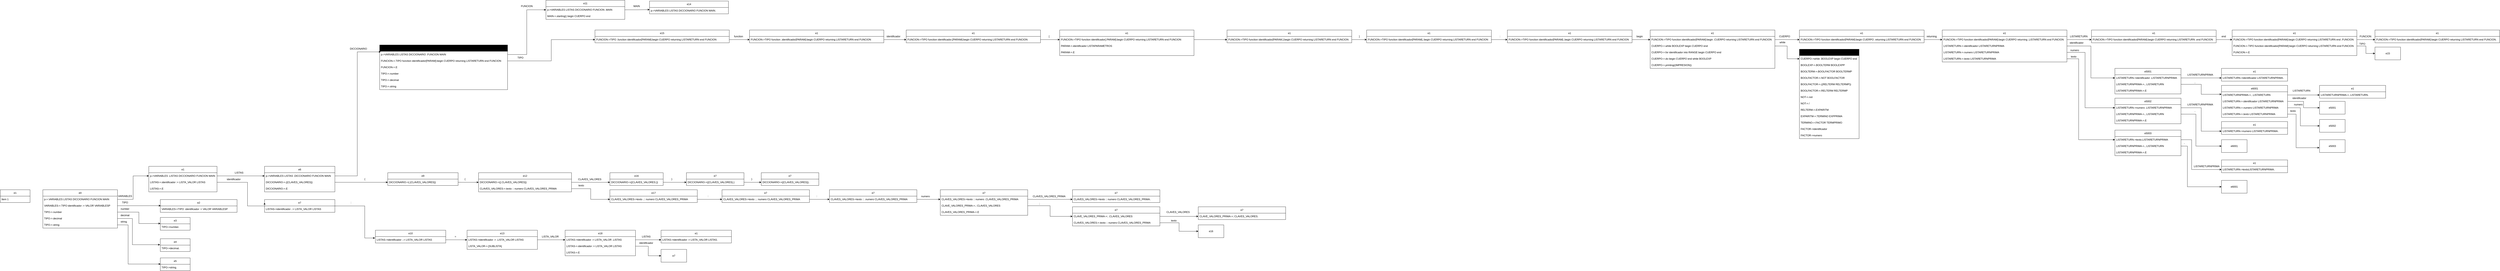 <mxfile version="20.5.3" type="device"><diagram id="psEwrJuxAta-P_GQO8TY" name="Página-1"><mxGraphModel dx="9137" dy="4979" grid="1" gridSize="10" guides="1" tooltips="1" connect="1" arrows="1" fold="1" page="1" pageScale="1" pageWidth="827" pageHeight="1169" math="0" shadow="0"><root><mxCell id="0"/><mxCell id="1" parent="0"/><mxCell id="OV9F1TBZ2LnQP27t2SGI-1" value="e0" style="swimlane;fontStyle=0;childLayout=stackLayout;horizontal=1;startSize=30;horizontalStack=0;resizeParent=1;resizeParentMax=0;resizeLast=0;collapsible=1;marginBottom=0;whiteSpace=wrap;html=1;" vertex="1" parent="1"><mxGeometry x="10" y="10" width="350" height="180" as="geometry"/></mxCell><mxCell id="OV9F1TBZ2LnQP27t2SGI-2" value="&lt;font style=&quot;font-size: 12px;&quot;&gt;p-&amp;gt;.VARIABLES LISTAS DICCIONARIO FUNCION MAIN&lt;/font&gt;" style="text;strokeColor=none;fillColor=none;align=left;verticalAlign=middle;spacingLeft=4;spacingRight=4;overflow=hidden;points=[[0,0.5],[1,0.5]];portConstraint=eastwest;rotatable=0;whiteSpace=wrap;html=1;" vertex="1" parent="OV9F1TBZ2LnQP27t2SGI-1"><mxGeometry y="30" width="350" height="30" as="geometry"/></mxCell><mxCell id="OV9F1TBZ2LnQP27t2SGI-5" value="VARIABLES-&amp;gt;.TIPO identificador := VALOR VARIABLESP" style="text;strokeColor=none;fillColor=none;align=left;verticalAlign=middle;spacingLeft=4;spacingRight=4;overflow=hidden;points=[[0,0.5],[1,0.5]];portConstraint=eastwest;rotatable=0;whiteSpace=wrap;html=1;" vertex="1" parent="OV9F1TBZ2LnQP27t2SGI-1"><mxGeometry y="60" width="350" height="30" as="geometry"/></mxCell><mxCell id="OV9F1TBZ2LnQP27t2SGI-7" value="TIPO-&amp;gt;.number" style="text;strokeColor=none;fillColor=none;align=left;verticalAlign=middle;spacingLeft=4;spacingRight=4;overflow=hidden;points=[[0,0.5],[1,0.5]];portConstraint=eastwest;rotatable=0;whiteSpace=wrap;html=1;" vertex="1" parent="OV9F1TBZ2LnQP27t2SGI-1"><mxGeometry y="90" width="350" height="30" as="geometry"/></mxCell><mxCell id="OV9F1TBZ2LnQP27t2SGI-8" value="TIPO-&amp;gt;.decimal" style="text;strokeColor=none;fillColor=none;align=left;verticalAlign=middle;spacingLeft=4;spacingRight=4;overflow=hidden;points=[[0,0.5],[1,0.5]];portConstraint=eastwest;rotatable=0;whiteSpace=wrap;html=1;" vertex="1" parent="OV9F1TBZ2LnQP27t2SGI-1"><mxGeometry y="120" width="350" height="30" as="geometry"/></mxCell><mxCell id="OV9F1TBZ2LnQP27t2SGI-9" value="TIPO-&amp;gt;.string" style="text;strokeColor=none;fillColor=none;align=left;verticalAlign=middle;spacingLeft=4;spacingRight=4;overflow=hidden;points=[[0,0.5],[1,0.5]];portConstraint=eastwest;rotatable=0;whiteSpace=wrap;html=1;" vertex="1" parent="OV9F1TBZ2LnQP27t2SGI-1"><mxGeometry y="150" width="350" height="30" as="geometry"/></mxCell><mxCell id="OV9F1TBZ2LnQP27t2SGI-17" value="e1" style="swimlane;fontStyle=0;childLayout=stackLayout;horizontal=1;startSize=30;horizontalStack=0;resizeParent=1;resizeParentMax=0;resizeLast=0;collapsible=1;marginBottom=0;whiteSpace=wrap;html=1;fontSize=12;" vertex="1" parent="1"><mxGeometry x="507" y="-100" width="320" height="120" as="geometry"/></mxCell><mxCell id="OV9F1TBZ2LnQP27t2SGI-18" value="p-&amp;gt;VARIABLES .LISTAS DICCIONARIO FUNCION MAIN" style="text;strokeColor=none;fillColor=none;align=left;verticalAlign=middle;spacingLeft=4;spacingRight=4;overflow=hidden;points=[[0,0.5],[1,0.5]];portConstraint=eastwest;rotatable=0;whiteSpace=wrap;html=1;fontSize=12;" vertex="1" parent="OV9F1TBZ2LnQP27t2SGI-17"><mxGeometry y="30" width="320" height="30" as="geometry"/></mxCell><mxCell id="OV9F1TBZ2LnQP27t2SGI-25" value="LISTAS-&amp;gt;.identificador := LISTA_VALOR LISTAS" style="text;strokeColor=none;fillColor=none;align=left;verticalAlign=middle;spacingLeft=4;spacingRight=4;overflow=hidden;points=[[0,0.5],[1,0.5]];portConstraint=eastwest;rotatable=0;whiteSpace=wrap;html=1;fontSize=12;" vertex="1" parent="OV9F1TBZ2LnQP27t2SGI-17"><mxGeometry y="60" width="320" height="30" as="geometry"/></mxCell><mxCell id="OV9F1TBZ2LnQP27t2SGI-26" value="LISTAS-&amp;gt;.E" style="text;strokeColor=none;fillColor=none;align=left;verticalAlign=middle;spacingLeft=4;spacingRight=4;overflow=hidden;points=[[0,0.5],[1,0.5]];portConstraint=eastwest;rotatable=0;whiteSpace=wrap;html=1;fontSize=12;" vertex="1" parent="OV9F1TBZ2LnQP27t2SGI-17"><mxGeometry y="90" width="320" height="30" as="geometry"/></mxCell><mxCell id="OV9F1TBZ2LnQP27t2SGI-21" value="e1" style="swimlane;fontStyle=0;childLayout=stackLayout;horizontal=1;startSize=30;horizontalStack=0;resizeParent=1;resizeParentMax=0;resizeLast=0;collapsible=1;marginBottom=0;whiteSpace=wrap;html=1;fontSize=12;" vertex="1" parent="1"><mxGeometry x="-190" y="10" width="140" height="60" as="geometry"/></mxCell><mxCell id="OV9F1TBZ2LnQP27t2SGI-22" value="Item 1" style="text;strokeColor=none;fillColor=none;align=left;verticalAlign=middle;spacingLeft=4;spacingRight=4;overflow=hidden;points=[[0,0.5],[1,0.5]];portConstraint=eastwest;rotatable=0;whiteSpace=wrap;html=1;fontSize=12;" vertex="1" parent="OV9F1TBZ2LnQP27t2SGI-21"><mxGeometry y="30" width="140" height="30" as="geometry"/></mxCell><mxCell id="OV9F1TBZ2LnQP27t2SGI-23" style="edgeStyle=orthogonalEdgeStyle;rounded=0;orthogonalLoop=1;jettySize=auto;html=1;exitX=1;exitY=0.5;exitDx=0;exitDy=0;entryX=0;entryY=0.5;entryDx=0;entryDy=0;fontSize=12;" edge="1" parent="1" source="OV9F1TBZ2LnQP27t2SGI-2" target="OV9F1TBZ2LnQP27t2SGI-18"><mxGeometry relative="1" as="geometry"/></mxCell><mxCell id="OV9F1TBZ2LnQP27t2SGI-24" value="VARIABLES" style="text;html=1;align=center;verticalAlign=middle;resizable=0;points=[];autosize=1;strokeColor=none;fillColor=none;fontSize=12;" vertex="1" parent="1"><mxGeometry x="350" y="25" width="90" height="30" as="geometry"/></mxCell><mxCell id="OV9F1TBZ2LnQP27t2SGI-27" value="e2" style="swimlane;fontStyle=0;childLayout=stackLayout;horizontal=1;startSize=30;horizontalStack=0;resizeParent=1;resizeParentMax=0;resizeLast=0;collapsible=1;marginBottom=0;whiteSpace=wrap;html=1;fontSize=12;" vertex="1" parent="1"><mxGeometry x="561" y="56" width="360" height="60" as="geometry"/></mxCell><mxCell id="OV9F1TBZ2LnQP27t2SGI-28" value="VARIABLES-&amp;gt;TIPO .identificador := VALOR VARIABLESP" style="text;strokeColor=none;fillColor=none;align=left;verticalAlign=middle;spacingLeft=4;spacingRight=4;overflow=hidden;points=[[0,0.5],[1,0.5]];portConstraint=eastwest;rotatable=0;whiteSpace=wrap;html=1;fontSize=12;" vertex="1" parent="OV9F1TBZ2LnQP27t2SGI-27"><mxGeometry y="30" width="360" height="30" as="geometry"/></mxCell><mxCell id="OV9F1TBZ2LnQP27t2SGI-29" style="edgeStyle=orthogonalEdgeStyle;rounded=0;orthogonalLoop=1;jettySize=auto;html=1;exitX=1;exitY=0.5;exitDx=0;exitDy=0;entryX=0.004;entryY=-0.043;entryDx=0;entryDy=0;entryPerimeter=0;fontSize=12;" edge="1" parent="1" source="OV9F1TBZ2LnQP27t2SGI-5" target="OV9F1TBZ2LnQP27t2SGI-28"><mxGeometry relative="1" as="geometry"/></mxCell><mxCell id="OV9F1TBZ2LnQP27t2SGI-30" value="TIPO" style="text;html=1;align=center;verticalAlign=middle;resizable=0;points=[];autosize=1;strokeColor=none;fillColor=none;fontSize=12;" vertex="1" parent="1"><mxGeometry x="370" y="55" width="50" height="30" as="geometry"/></mxCell><mxCell id="OV9F1TBZ2LnQP27t2SGI-32" value="e3" style="swimlane;fontStyle=0;childLayout=stackLayout;horizontal=1;startSize=30;horizontalStack=0;resizeParent=1;resizeParentMax=0;resizeLast=0;collapsible=1;marginBottom=0;whiteSpace=wrap;html=1;fontSize=12;" vertex="1" parent="1"><mxGeometry x="561" y="140" width="140" height="60" as="geometry"/></mxCell><mxCell id="OV9F1TBZ2LnQP27t2SGI-33" value="TIPO-&amp;gt;number." style="text;strokeColor=none;fillColor=none;align=left;verticalAlign=middle;spacingLeft=4;spacingRight=4;overflow=hidden;points=[[0,0.5],[1,0.5]];portConstraint=eastwest;rotatable=0;whiteSpace=wrap;html=1;fontSize=12;" vertex="1" parent="OV9F1TBZ2LnQP27t2SGI-32"><mxGeometry y="30" width="140" height="30" as="geometry"/></mxCell><mxCell id="OV9F1TBZ2LnQP27t2SGI-34" style="edgeStyle=orthogonalEdgeStyle;rounded=0;orthogonalLoop=1;jettySize=auto;html=1;exitX=1;exitY=0.5;exitDx=0;exitDy=0;entryX=0;entryY=-0.048;entryDx=0;entryDy=0;entryPerimeter=0;fontSize=12;" edge="1" parent="1" source="OV9F1TBZ2LnQP27t2SGI-7" target="OV9F1TBZ2LnQP27t2SGI-33"><mxGeometry relative="1" as="geometry"/></mxCell><mxCell id="OV9F1TBZ2LnQP27t2SGI-35" value="number" style="text;html=1;align=center;verticalAlign=middle;resizable=0;points=[];autosize=1;strokeColor=none;fillColor=none;fontSize=12;" vertex="1" parent="1"><mxGeometry x="365" y="85" width="60" height="30" as="geometry"/></mxCell><mxCell id="OV9F1TBZ2LnQP27t2SGI-36" value="e4" style="swimlane;fontStyle=0;childLayout=stackLayout;horizontal=1;startSize=30;horizontalStack=0;resizeParent=1;resizeParentMax=0;resizeLast=0;collapsible=1;marginBottom=0;whiteSpace=wrap;html=1;fontSize=12;" vertex="1" parent="1"><mxGeometry x="561" y="240" width="140" height="60" as="geometry"/></mxCell><mxCell id="OV9F1TBZ2LnQP27t2SGI-37" value="TIPO-&amp;gt;decimal." style="text;strokeColor=none;fillColor=none;align=left;verticalAlign=middle;spacingLeft=4;spacingRight=4;overflow=hidden;points=[[0,0.5],[1,0.5]];portConstraint=eastwest;rotatable=0;whiteSpace=wrap;html=1;fontSize=12;" vertex="1" parent="OV9F1TBZ2LnQP27t2SGI-36"><mxGeometry y="30" width="140" height="30" as="geometry"/></mxCell><mxCell id="OV9F1TBZ2LnQP27t2SGI-39" value="decimal" style="text;html=1;align=center;verticalAlign=middle;resizable=0;points=[];autosize=1;strokeColor=none;fillColor=none;fontSize=12;" vertex="1" parent="1"><mxGeometry x="365" y="115" width="60" height="30" as="geometry"/></mxCell><mxCell id="OV9F1TBZ2LnQP27t2SGI-40" style="edgeStyle=orthogonalEdgeStyle;rounded=0;orthogonalLoop=1;jettySize=auto;html=1;exitX=1;exitY=0.5;exitDx=0;exitDy=0;entryX=-0.01;entryY=-0.067;entryDx=0;entryDy=0;entryPerimeter=0;fontSize=12;" edge="1" parent="1" source="OV9F1TBZ2LnQP27t2SGI-8" target="OV9F1TBZ2LnQP27t2SGI-37"><mxGeometry relative="1" as="geometry"><Array as="points"><mxPoint x="430" y="145"/><mxPoint x="430" y="268"/></Array></mxGeometry></mxCell><mxCell id="OV9F1TBZ2LnQP27t2SGI-41" value="e5" style="swimlane;fontStyle=0;childLayout=stackLayout;horizontal=1;startSize=30;horizontalStack=0;resizeParent=1;resizeParentMax=0;resizeLast=0;collapsible=1;marginBottom=0;whiteSpace=wrap;html=1;fontSize=12;" vertex="1" parent="1"><mxGeometry x="561" y="330" width="140" height="60" as="geometry"/></mxCell><mxCell id="OV9F1TBZ2LnQP27t2SGI-42" value="TIPO-&amp;gt;string." style="text;strokeColor=none;fillColor=none;align=left;verticalAlign=middle;spacingLeft=4;spacingRight=4;overflow=hidden;points=[[0,0.5],[1,0.5]];portConstraint=eastwest;rotatable=0;whiteSpace=wrap;html=1;fontSize=12;" vertex="1" parent="OV9F1TBZ2LnQP27t2SGI-41"><mxGeometry y="30" width="140" height="30" as="geometry"/></mxCell><mxCell id="OV9F1TBZ2LnQP27t2SGI-43" style="edgeStyle=orthogonalEdgeStyle;rounded=0;orthogonalLoop=1;jettySize=auto;html=1;exitX=1;exitY=0.5;exitDx=0;exitDy=0;entryX=0.006;entryY=-0.038;entryDx=0;entryDy=0;entryPerimeter=0;fontSize=12;" edge="1" parent="1" source="OV9F1TBZ2LnQP27t2SGI-9" target="OV9F1TBZ2LnQP27t2SGI-42"><mxGeometry relative="1" as="geometry"><Array as="points"><mxPoint x="410" y="175"/><mxPoint x="410" y="359"/></Array></mxGeometry></mxCell><mxCell id="OV9F1TBZ2LnQP27t2SGI-44" value="string" style="text;html=1;align=center;verticalAlign=middle;resizable=0;points=[];autosize=1;strokeColor=none;fillColor=none;fontSize=12;" vertex="1" parent="1"><mxGeometry x="364" y="145" width="50" height="30" as="geometry"/></mxCell><mxCell id="OV9F1TBZ2LnQP27t2SGI-45" value="e6" style="swimlane;fontStyle=0;childLayout=stackLayout;horizontal=1;startSize=30;horizontalStack=0;resizeParent=1;resizeParentMax=0;resizeLast=0;collapsible=1;marginBottom=0;whiteSpace=wrap;html=1;fontSize=12;" vertex="1" parent="1"><mxGeometry x="1050" y="-100" width="330" height="120" as="geometry"/></mxCell><mxCell id="OV9F1TBZ2LnQP27t2SGI-46" value="p-&amp;gt;VARIABLES LISTAS .DICCIONARIO FUNCION MAIN" style="text;strokeColor=none;fillColor=none;align=left;verticalAlign=middle;spacingLeft=4;spacingRight=4;overflow=hidden;points=[[0,0.5],[1,0.5]];portConstraint=eastwest;rotatable=0;whiteSpace=wrap;html=1;fontSize=12;" vertex="1" parent="OV9F1TBZ2LnQP27t2SGI-45"><mxGeometry y="30" width="330" height="30" as="geometry"/></mxCell><mxCell id="OV9F1TBZ2LnQP27t2SGI-49" value="DICCIONARIO-&amp;gt;.{{CLAVES_VALORES}}" style="text;strokeColor=none;fillColor=none;align=left;verticalAlign=middle;spacingLeft=4;spacingRight=4;overflow=hidden;points=[[0,0.5],[1,0.5]];portConstraint=eastwest;rotatable=0;whiteSpace=wrap;html=1;fontSize=12;" vertex="1" parent="OV9F1TBZ2LnQP27t2SGI-45"><mxGeometry y="60" width="330" height="30" as="geometry"/></mxCell><mxCell id="OV9F1TBZ2LnQP27t2SGI-50" value="DICCIONARIO-&amp;gt;.E" style="text;strokeColor=none;fillColor=none;align=left;verticalAlign=middle;spacingLeft=4;spacingRight=4;overflow=hidden;points=[[0,0.5],[1,0.5]];portConstraint=eastwest;rotatable=0;whiteSpace=wrap;html=1;fontSize=12;" vertex="1" parent="OV9F1TBZ2LnQP27t2SGI-45"><mxGeometry y="90" width="330" height="30" as="geometry"/></mxCell><mxCell id="OV9F1TBZ2LnQP27t2SGI-47" style="edgeStyle=orthogonalEdgeStyle;rounded=0;orthogonalLoop=1;jettySize=auto;html=1;exitX=1;exitY=0.5;exitDx=0;exitDy=0;entryX=0;entryY=0.5;entryDx=0;entryDy=0;fontSize=12;" edge="1" parent="1" source="OV9F1TBZ2LnQP27t2SGI-18" target="OV9F1TBZ2LnQP27t2SGI-46"><mxGeometry relative="1" as="geometry"/></mxCell><mxCell id="OV9F1TBZ2LnQP27t2SGI-48" value="LISTAS" style="text;html=1;align=center;verticalAlign=middle;resizable=0;points=[];autosize=1;strokeColor=none;fillColor=none;fontSize=12;" vertex="1" parent="1"><mxGeometry x="900" y="-85" width="60" height="30" as="geometry"/></mxCell><mxCell id="OV9F1TBZ2LnQP27t2SGI-51" value="e8" style="swimlane;fontStyle=0;childLayout=stackLayout;horizontal=1;startSize=30;horizontalStack=0;resizeParent=1;resizeParentMax=0;resizeLast=0;collapsible=1;marginBottom=0;whiteSpace=wrap;html=1;fontSize=12;fillColor=#000000;" vertex="1" parent="1"><mxGeometry x="1590" y="-670" width="600" height="210" as="geometry"/></mxCell><mxCell id="OV9F1TBZ2LnQP27t2SGI-52" value="p-&amp;gt;VARIABLES LISTAS DICCIONARIO .FUNCION MAIN" style="text;strokeColor=none;fillColor=none;align=left;verticalAlign=middle;spacingLeft=4;spacingRight=4;overflow=hidden;points=[[0,0.5],[1,0.5]];portConstraint=eastwest;rotatable=0;whiteSpace=wrap;html=1;fontSize=12;" vertex="1" parent="OV9F1TBZ2LnQP27t2SGI-51"><mxGeometry y="30" width="600" height="30" as="geometry"/></mxCell><mxCell id="OV9F1TBZ2LnQP27t2SGI-55" value="FUNCION-&amp;gt;.TIPO function identificador[PARAM]:begin CUERPO returning LISTARETURN end FUNCION" style="text;strokeColor=none;fillColor=none;align=left;verticalAlign=middle;spacingLeft=4;spacingRight=4;overflow=hidden;points=[[0,0.5],[1,0.5]];portConstraint=eastwest;rotatable=0;whiteSpace=wrap;html=1;fontSize=12;" vertex="1" parent="OV9F1TBZ2LnQP27t2SGI-51"><mxGeometry y="60" width="600" height="30" as="geometry"/></mxCell><mxCell id="OV9F1TBZ2LnQP27t2SGI-56" value="FUNCION-&amp;gt;.E" style="text;strokeColor=none;fillColor=none;align=left;verticalAlign=middle;spacingLeft=4;spacingRight=4;overflow=hidden;points=[[0,0.5],[1,0.5]];portConstraint=eastwest;rotatable=0;whiteSpace=wrap;html=1;fontSize=12;" vertex="1" parent="OV9F1TBZ2LnQP27t2SGI-51"><mxGeometry y="90" width="600" height="30" as="geometry"/></mxCell><mxCell id="OV9F1TBZ2LnQP27t2SGI-63" value="TIPO-&amp;gt;.number" style="text;strokeColor=none;fillColor=none;align=left;verticalAlign=middle;spacingLeft=4;spacingRight=4;overflow=hidden;points=[[0,0.5],[1,0.5]];portConstraint=eastwest;rotatable=0;whiteSpace=wrap;html=1;fontSize=12;" vertex="1" parent="OV9F1TBZ2LnQP27t2SGI-51"><mxGeometry y="120" width="600" height="30" as="geometry"/></mxCell><mxCell id="OV9F1TBZ2LnQP27t2SGI-64" value="TIPO-&amp;gt;.decimal" style="text;strokeColor=none;fillColor=none;align=left;verticalAlign=middle;spacingLeft=4;spacingRight=4;overflow=hidden;points=[[0,0.5],[1,0.5]];portConstraint=eastwest;rotatable=0;whiteSpace=wrap;html=1;fontSize=12;" vertex="1" parent="OV9F1TBZ2LnQP27t2SGI-51"><mxGeometry y="150" width="600" height="30" as="geometry"/></mxCell><mxCell id="OV9F1TBZ2LnQP27t2SGI-65" value="TIPO-&amp;gt;.string" style="text;strokeColor=none;fillColor=none;align=left;verticalAlign=middle;spacingLeft=4;spacingRight=4;overflow=hidden;points=[[0,0.5],[1,0.5]];portConstraint=eastwest;rotatable=0;whiteSpace=wrap;html=1;fontSize=12;" vertex="1" parent="OV9F1TBZ2LnQP27t2SGI-51"><mxGeometry y="180" width="600" height="30" as="geometry"/></mxCell><mxCell id="OV9F1TBZ2LnQP27t2SGI-53" style="edgeStyle=orthogonalEdgeStyle;rounded=0;orthogonalLoop=1;jettySize=auto;html=1;exitX=1;exitY=0.5;exitDx=0;exitDy=0;entryX=0.008;entryY=0.086;entryDx=0;entryDy=0;entryPerimeter=0;fontSize=12;" edge="1" parent="1" source="OV9F1TBZ2LnQP27t2SGI-46" target="OV9F1TBZ2LnQP27t2SGI-52"><mxGeometry relative="1" as="geometry"/></mxCell><mxCell id="OV9F1TBZ2LnQP27t2SGI-54" value="DICCIONARIO" style="text;html=1;align=center;verticalAlign=middle;resizable=0;points=[];autosize=1;strokeColor=none;fillColor=none;fontSize=12;" vertex="1" parent="1"><mxGeometry x="1440" y="-667" width="100" height="30" as="geometry"/></mxCell><mxCell id="OV9F1TBZ2LnQP27t2SGI-57" value="e11" style="swimlane;fontStyle=0;childLayout=stackLayout;horizontal=1;startSize=30;horizontalStack=0;resizeParent=1;resizeParentMax=0;resizeLast=0;collapsible=1;marginBottom=0;whiteSpace=wrap;html=1;fontSize=12;" vertex="1" parent="1"><mxGeometry x="2370" y="-880" width="370" height="90" as="geometry"/></mxCell><mxCell id="OV9F1TBZ2LnQP27t2SGI-58" value="p-&amp;gt;VARIABLES LISTAS DICCIONARIO FUNCION .MAIN" style="text;strokeColor=none;fillColor=none;align=left;verticalAlign=middle;spacingLeft=4;spacingRight=4;overflow=hidden;points=[[0,0.5],[1,0.5]];portConstraint=eastwest;rotatable=0;whiteSpace=wrap;html=1;fontSize=12;" vertex="1" parent="OV9F1TBZ2LnQP27t2SGI-57"><mxGeometry y="30" width="370" height="30" as="geometry"/></mxCell><mxCell id="OV9F1TBZ2LnQP27t2SGI-62" value="MAIN-&amp;gt;.starting() begin CUERPO end" style="text;strokeColor=none;fillColor=none;align=left;verticalAlign=middle;spacingLeft=4;spacingRight=4;overflow=hidden;points=[[0,0.5],[1,0.5]];portConstraint=eastwest;rotatable=0;whiteSpace=wrap;html=1;fontSize=12;" vertex="1" parent="OV9F1TBZ2LnQP27t2SGI-57"><mxGeometry y="60" width="370" height="30" as="geometry"/></mxCell><mxCell id="OV9F1TBZ2LnQP27t2SGI-59" style="edgeStyle=orthogonalEdgeStyle;rounded=0;orthogonalLoop=1;jettySize=auto;html=1;exitX=1;exitY=0.5;exitDx=0;exitDy=0;fontSize=12;" edge="1" parent="1" source="OV9F1TBZ2LnQP27t2SGI-52" target="OV9F1TBZ2LnQP27t2SGI-58"><mxGeometry relative="1" as="geometry"/></mxCell><mxCell id="OV9F1TBZ2LnQP27t2SGI-61" value="FUNCION" style="text;html=1;align=center;verticalAlign=middle;resizable=0;points=[];autosize=1;strokeColor=none;fillColor=none;fontSize=12;" vertex="1" parent="1"><mxGeometry x="2240" y="-867" width="80" height="30" as="geometry"/></mxCell><mxCell id="OV9F1TBZ2LnQP27t2SGI-66" value="e14" style="swimlane;fontStyle=0;childLayout=stackLayout;horizontal=1;startSize=30;horizontalStack=0;resizeParent=1;resizeParentMax=0;resizeLast=0;collapsible=1;marginBottom=0;whiteSpace=wrap;html=1;fontSize=12;" vertex="1" parent="1"><mxGeometry x="2856" y="-876" width="370" height="60" as="geometry"/></mxCell><mxCell id="OV9F1TBZ2LnQP27t2SGI-67" value="p-&amp;gt;VARIABLES LISTAS DICCIONARIO FUNCION MAIN." style="text;strokeColor=none;fillColor=none;align=left;verticalAlign=middle;spacingLeft=4;spacingRight=4;overflow=hidden;points=[[0,0.5],[1,0.5]];portConstraint=eastwest;rotatable=0;whiteSpace=wrap;html=1;fontSize=12;" vertex="1" parent="OV9F1TBZ2LnQP27t2SGI-66"><mxGeometry y="30" width="370" height="30" as="geometry"/></mxCell><mxCell id="OV9F1TBZ2LnQP27t2SGI-69" style="edgeStyle=orthogonalEdgeStyle;rounded=0;orthogonalLoop=1;jettySize=auto;html=1;exitX=1;exitY=0.5;exitDx=0;exitDy=0;entryX=0;entryY=0.338;entryDx=0;entryDy=0;entryPerimeter=0;fontSize=12;" edge="1" parent="1" source="OV9F1TBZ2LnQP27t2SGI-58" target="OV9F1TBZ2LnQP27t2SGI-67"><mxGeometry relative="1" as="geometry"/></mxCell><mxCell id="OV9F1TBZ2LnQP27t2SGI-70" value="MAIN" style="text;html=1;align=center;verticalAlign=middle;resizable=0;points=[];autosize=1;strokeColor=none;fillColor=none;fontSize=12;" vertex="1" parent="1"><mxGeometry x="2770" y="-867" width="50" height="30" as="geometry"/></mxCell><mxCell id="OV9F1TBZ2LnQP27t2SGI-79" style="edgeStyle=orthogonalEdgeStyle;rounded=0;orthogonalLoop=1;jettySize=auto;html=1;exitX=1;exitY=0.5;exitDx=0;exitDy=0;entryX=-0.006;entryY=0.221;entryDx=0;entryDy=0;entryPerimeter=0;fontSize=12;" edge="1" parent="1" source="OV9F1TBZ2LnQP27t2SGI-71" target="OV9F1TBZ2LnQP27t2SGI-78"><mxGeometry relative="1" as="geometry"><Array as="points"><mxPoint x="1520" y="86"/><mxPoint x="1520" y="237"/></Array></mxGeometry></mxCell><mxCell id="OV9F1TBZ2LnQP27t2SGI-71" value="e7" style="swimlane;fontStyle=0;childLayout=stackLayout;horizontal=1;startSize=30;horizontalStack=0;resizeParent=1;resizeParentMax=0;resizeLast=0;collapsible=1;marginBottom=0;whiteSpace=wrap;html=1;fontSize=12;" vertex="1" parent="1"><mxGeometry x="1050" y="56" width="330" height="60" as="geometry"/></mxCell><mxCell id="OV9F1TBZ2LnQP27t2SGI-72" value="LISTAS-&amp;gt;identificador .:= LISTA_VALOR LISTAS" style="text;strokeColor=none;fillColor=none;align=left;verticalAlign=middle;spacingLeft=4;spacingRight=4;overflow=hidden;points=[[0,0.5],[1,0.5]];portConstraint=eastwest;rotatable=0;whiteSpace=wrap;html=1;fontSize=12;" vertex="1" parent="OV9F1TBZ2LnQP27t2SGI-71"><mxGeometry y="30" width="330" height="30" as="geometry"/></mxCell><mxCell id="OV9F1TBZ2LnQP27t2SGI-75" style="edgeStyle=orthogonalEdgeStyle;rounded=0;orthogonalLoop=1;jettySize=auto;html=1;exitX=1;exitY=0.5;exitDx=0;exitDy=0;entryX=0;entryY=0.25;entryDx=0;entryDy=0;fontSize=12;" edge="1" parent="1" source="OV9F1TBZ2LnQP27t2SGI-25" target="OV9F1TBZ2LnQP27t2SGI-71"><mxGeometry relative="1" as="geometry"><Array as="points"><mxPoint x="970" y="-25"/><mxPoint x="970" y="86"/></Array></mxGeometry></mxCell><mxCell id="OV9F1TBZ2LnQP27t2SGI-76" value="identificador" style="text;html=1;align=center;verticalAlign=middle;resizable=0;points=[];autosize=1;strokeColor=none;fillColor=none;fontSize=12;" vertex="1" parent="1"><mxGeometry x="860" y="-54" width="90" height="30" as="geometry"/></mxCell><mxCell id="OV9F1TBZ2LnQP27t2SGI-77" value="e10" style="swimlane;fontStyle=0;childLayout=stackLayout;horizontal=1;startSize=30;horizontalStack=0;resizeParent=1;resizeParentMax=0;resizeLast=0;collapsible=1;marginBottom=0;whiteSpace=wrap;html=1;fontSize=12;" vertex="1" parent="1"><mxGeometry x="1570" y="200" width="330" height="60" as="geometry"/></mxCell><mxCell id="OV9F1TBZ2LnQP27t2SGI-78" value="LISTAS-&amp;gt;identificador :.= LISTA_VALOR LISTAS" style="text;strokeColor=none;fillColor=none;align=left;verticalAlign=middle;spacingLeft=4;spacingRight=4;overflow=hidden;points=[[0,0.5],[1,0.5]];portConstraint=eastwest;rotatable=0;whiteSpace=wrap;html=1;fontSize=12;" vertex="1" parent="OV9F1TBZ2LnQP27t2SGI-77"><mxGeometry y="30" width="330" height="30" as="geometry"/></mxCell><mxCell id="OV9F1TBZ2LnQP27t2SGI-80" value=":" style="text;html=1;align=center;verticalAlign=middle;resizable=0;points=[];autosize=1;strokeColor=none;fillColor=none;fontSize=12;" vertex="1" parent="1"><mxGeometry x="1440" y="55" width="30" height="30" as="geometry"/></mxCell><mxCell id="OV9F1TBZ2LnQP27t2SGI-81" value="e13" style="swimlane;fontStyle=0;childLayout=stackLayout;horizontal=1;startSize=30;horizontalStack=0;resizeParent=1;resizeParentMax=0;resizeLast=0;collapsible=1;marginBottom=0;whiteSpace=wrap;html=1;fontSize=12;" vertex="1" parent="1"><mxGeometry x="2000" y="200" width="330" height="90" as="geometry"/></mxCell><mxCell id="OV9F1TBZ2LnQP27t2SGI-82" value="LISTAS-&amp;gt;identificador := .LISTA_VALOR LISTAS" style="text;strokeColor=none;fillColor=none;align=left;verticalAlign=middle;spacingLeft=4;spacingRight=4;overflow=hidden;points=[[0,0.5],[1,0.5]];portConstraint=eastwest;rotatable=0;whiteSpace=wrap;html=1;fontSize=12;" vertex="1" parent="OV9F1TBZ2LnQP27t2SGI-81"><mxGeometry y="30" width="330" height="30" as="geometry"/></mxCell><mxCell id="OV9F1TBZ2LnQP27t2SGI-85" value="LISTA_VALOR-&amp;gt;.[SUBLISTA]" style="text;strokeColor=none;fillColor=none;align=left;verticalAlign=middle;spacingLeft=4;spacingRight=4;overflow=hidden;points=[[0,0.5],[1,0.5]];portConstraint=eastwest;rotatable=0;whiteSpace=wrap;html=1;fontSize=12;" vertex="1" parent="OV9F1TBZ2LnQP27t2SGI-81"><mxGeometry y="60" width="330" height="30" as="geometry"/></mxCell><mxCell id="OV9F1TBZ2LnQP27t2SGI-83" style="edgeStyle=orthogonalEdgeStyle;rounded=0;orthogonalLoop=1;jettySize=auto;html=1;exitX=1;exitY=0.5;exitDx=0;exitDy=0;entryX=0;entryY=0.5;entryDx=0;entryDy=0;fontSize=12;" edge="1" parent="1" source="OV9F1TBZ2LnQP27t2SGI-78" target="OV9F1TBZ2LnQP27t2SGI-82"><mxGeometry relative="1" as="geometry"/></mxCell><mxCell id="OV9F1TBZ2LnQP27t2SGI-84" value="=" style="text;html=1;align=center;verticalAlign=middle;resizable=0;points=[];autosize=1;strokeColor=none;fillColor=none;fontSize=12;" vertex="1" parent="1"><mxGeometry x="1930" y="215" width="30" height="30" as="geometry"/></mxCell><mxCell id="OV9F1TBZ2LnQP27t2SGI-86" value="e18" style="swimlane;fontStyle=0;childLayout=stackLayout;horizontal=1;startSize=30;horizontalStack=0;resizeParent=1;resizeParentMax=0;resizeLast=0;collapsible=1;marginBottom=0;whiteSpace=wrap;html=1;fontSize=12;" vertex="1" parent="1"><mxGeometry x="2460" y="200" width="330" height="120" as="geometry"/></mxCell><mxCell id="OV9F1TBZ2LnQP27t2SGI-87" value="LISTAS-&amp;gt;identificador := LISTA_VALOR .LISTAS" style="text;strokeColor=none;fillColor=none;align=left;verticalAlign=middle;spacingLeft=4;spacingRight=4;overflow=hidden;points=[[0,0.5],[1,0.5]];portConstraint=eastwest;rotatable=0;whiteSpace=wrap;html=1;fontSize=12;" vertex="1" parent="OV9F1TBZ2LnQP27t2SGI-86"><mxGeometry y="30" width="330" height="30" as="geometry"/></mxCell><mxCell id="OV9F1TBZ2LnQP27t2SGI-91" value="LISTAS-&amp;gt;.identificador := LISTA_VALOR LISTAS" style="text;strokeColor=none;fillColor=none;align=left;verticalAlign=middle;spacingLeft=4;spacingRight=4;overflow=hidden;points=[[0,0.5],[1,0.5]];portConstraint=eastwest;rotatable=0;whiteSpace=wrap;html=1;fontSize=12;" vertex="1" parent="OV9F1TBZ2LnQP27t2SGI-86"><mxGeometry y="60" width="330" height="30" as="geometry"/></mxCell><mxCell id="OV9F1TBZ2LnQP27t2SGI-92" value="LISTAS-&amp;gt;.E" style="text;strokeColor=none;fillColor=none;align=left;verticalAlign=middle;spacingLeft=4;spacingRight=4;overflow=hidden;points=[[0,0.5],[1,0.5]];portConstraint=eastwest;rotatable=0;whiteSpace=wrap;html=1;fontSize=12;" vertex="1" parent="OV9F1TBZ2LnQP27t2SGI-86"><mxGeometry y="90" width="330" height="30" as="geometry"/></mxCell><mxCell id="OV9F1TBZ2LnQP27t2SGI-89" style="edgeStyle=orthogonalEdgeStyle;rounded=0;orthogonalLoop=1;jettySize=auto;html=1;exitX=1;exitY=0.5;exitDx=0;exitDy=0;entryX=0;entryY=0.5;entryDx=0;entryDy=0;fontSize=12;" edge="1" parent="1" source="OV9F1TBZ2LnQP27t2SGI-82" target="OV9F1TBZ2LnQP27t2SGI-87"><mxGeometry relative="1" as="geometry"/></mxCell><mxCell id="OV9F1TBZ2LnQP27t2SGI-90" value="LISTA_VALOR" style="text;html=1;align=center;verticalAlign=middle;resizable=0;points=[];autosize=1;strokeColor=none;fillColor=none;fontSize=12;" vertex="1" parent="1"><mxGeometry x="2340" y="215" width="100" height="30" as="geometry"/></mxCell><mxCell id="OV9F1TBZ2LnQP27t2SGI-93" value="e1" style="swimlane;fontStyle=0;childLayout=stackLayout;horizontal=1;startSize=30;horizontalStack=0;resizeParent=1;resizeParentMax=0;resizeLast=0;collapsible=1;marginBottom=0;whiteSpace=wrap;html=1;fontSize=12;" vertex="1" parent="1"><mxGeometry x="2910" y="200" width="330" height="60" as="geometry"/></mxCell><mxCell id="OV9F1TBZ2LnQP27t2SGI-94" value="LISTAS-&amp;gt;identificador := LISTA_VALOR LISTAS." style="text;strokeColor=none;fillColor=none;align=left;verticalAlign=middle;spacingLeft=4;spacingRight=4;overflow=hidden;points=[[0,0.5],[1,0.5]];portConstraint=eastwest;rotatable=0;whiteSpace=wrap;html=1;fontSize=12;" vertex="1" parent="OV9F1TBZ2LnQP27t2SGI-93"><mxGeometry y="30" width="330" height="30" as="geometry"/></mxCell><mxCell id="OV9F1TBZ2LnQP27t2SGI-96" style="edgeStyle=orthogonalEdgeStyle;rounded=0;orthogonalLoop=1;jettySize=auto;html=1;exitX=1;exitY=0.5;exitDx=0;exitDy=0;entryX=0;entryY=0.5;entryDx=0;entryDy=0;fontSize=12;" edge="1" parent="1" source="OV9F1TBZ2LnQP27t2SGI-87" target="OV9F1TBZ2LnQP27t2SGI-94"><mxGeometry relative="1" as="geometry"/></mxCell><mxCell id="OV9F1TBZ2LnQP27t2SGI-97" value="LISTAS" style="text;html=1;align=center;verticalAlign=middle;resizable=0;points=[];autosize=1;strokeColor=none;fillColor=none;fontSize=12;" vertex="1" parent="1"><mxGeometry x="2810" y="215" width="60" height="30" as="geometry"/></mxCell><mxCell id="OV9F1TBZ2LnQP27t2SGI-101" value="identificador" style="text;html=1;align=center;verticalAlign=middle;resizable=0;points=[];autosize=1;strokeColor=none;fillColor=none;fontSize=12;" vertex="1" parent="1"><mxGeometry x="2795" y="245" width="90" height="30" as="geometry"/></mxCell><mxCell id="OV9F1TBZ2LnQP27t2SGI-104" value="e7" style="rounded=0;whiteSpace=wrap;html=1;labelBackgroundColor=none;fontSize=12;" vertex="1" parent="1"><mxGeometry x="2910" y="290" width="120" height="60" as="geometry"/></mxCell><mxCell id="OV9F1TBZ2LnQP27t2SGI-105" style="edgeStyle=orthogonalEdgeStyle;rounded=0;orthogonalLoop=1;jettySize=auto;html=1;exitX=1;exitY=0.5;exitDx=0;exitDy=0;entryX=0;entryY=0.5;entryDx=0;entryDy=0;fontSize=12;" edge="1" parent="1" source="OV9F1TBZ2LnQP27t2SGI-91" target="OV9F1TBZ2LnQP27t2SGI-104"><mxGeometry relative="1" as="geometry"/></mxCell><mxCell id="OV9F1TBZ2LnQP27t2SGI-113" style="edgeStyle=orthogonalEdgeStyle;rounded=0;orthogonalLoop=1;jettySize=auto;html=1;exitX=1;exitY=0.75;exitDx=0;exitDy=0;entryX=0;entryY=0.5;entryDx=0;entryDy=0;fontSize=12;" edge="1" parent="1" source="OV9F1TBZ2LnQP27t2SGI-106" target="OV9F1TBZ2LnQP27t2SGI-111"><mxGeometry relative="1" as="geometry"/></mxCell><mxCell id="OV9F1TBZ2LnQP27t2SGI-106" value="e9" style="swimlane;fontStyle=0;childLayout=stackLayout;horizontal=1;startSize=30;horizontalStack=0;resizeParent=1;resizeParentMax=0;resizeLast=0;collapsible=1;marginBottom=0;whiteSpace=wrap;html=1;fontSize=12;" vertex="1" parent="1"><mxGeometry x="1628" y="-70" width="330" height="60" as="geometry"/></mxCell><mxCell id="OV9F1TBZ2LnQP27t2SGI-107" value="DICCIONARIO-&amp;gt;{.{CLAVES_VALORES}}" style="text;strokeColor=none;fillColor=none;align=left;verticalAlign=middle;spacingLeft=4;spacingRight=4;overflow=hidden;points=[[0,0.5],[1,0.5]];portConstraint=eastwest;rotatable=0;whiteSpace=wrap;html=1;fontSize=12;" vertex="1" parent="OV9F1TBZ2LnQP27t2SGI-106"><mxGeometry y="30" width="330" height="30" as="geometry"/></mxCell><mxCell id="OV9F1TBZ2LnQP27t2SGI-108" style="edgeStyle=orthogonalEdgeStyle;rounded=0;orthogonalLoop=1;jettySize=auto;html=1;exitX=1;exitY=0.5;exitDx=0;exitDy=0;entryX=0;entryY=0.5;entryDx=0;entryDy=0;fontSize=12;" edge="1" parent="1" source="OV9F1TBZ2LnQP27t2SGI-49" target="OV9F1TBZ2LnQP27t2SGI-107"><mxGeometry relative="1" as="geometry"/></mxCell><mxCell id="OV9F1TBZ2LnQP27t2SGI-109" value="{" style="text;html=1;align=center;verticalAlign=middle;resizable=0;points=[];autosize=1;strokeColor=none;fillColor=none;fontSize=12;" vertex="1" parent="1"><mxGeometry x="1505" y="-55" width="30" height="30" as="geometry"/></mxCell><mxCell id="OV9F1TBZ2LnQP27t2SGI-110" value="e12" style="swimlane;fontStyle=0;childLayout=stackLayout;horizontal=1;startSize=30;horizontalStack=0;resizeParent=1;resizeParentMax=0;resizeLast=0;collapsible=1;marginBottom=0;whiteSpace=wrap;html=1;fontSize=12;" vertex="1" parent="1"><mxGeometry x="2054" y="-70" width="436" height="90" as="geometry"/></mxCell><mxCell id="OV9F1TBZ2LnQP27t2SGI-111" value="DICCIONARIO-&amp;gt;{{.CLAVES_VALORES}}" style="text;strokeColor=none;fillColor=none;align=left;verticalAlign=middle;spacingLeft=4;spacingRight=4;overflow=hidden;points=[[0,0.5],[1,0.5]];portConstraint=eastwest;rotatable=0;whiteSpace=wrap;html=1;fontSize=12;" vertex="1" parent="OV9F1TBZ2LnQP27t2SGI-110"><mxGeometry y="30" width="436" height="30" as="geometry"/></mxCell><mxCell id="OV9F1TBZ2LnQP27t2SGI-115" value="CLAVES_VALORES-&amp;gt;.texto :: numero CLAVES_VALORES_PRIMA" style="text;strokeColor=none;fillColor=none;align=left;verticalAlign=middle;spacingLeft=4;spacingRight=4;overflow=hidden;points=[[0,0.5],[1,0.5]];portConstraint=eastwest;rotatable=0;whiteSpace=wrap;html=1;fontSize=12;" vertex="1" parent="OV9F1TBZ2LnQP27t2SGI-110"><mxGeometry y="60" width="436" height="30" as="geometry"/></mxCell><mxCell id="OV9F1TBZ2LnQP27t2SGI-114" value="{" style="text;html=1;align=center;verticalAlign=middle;resizable=0;points=[];autosize=1;strokeColor=none;fillColor=none;fontSize=12;" vertex="1" parent="1"><mxGeometry x="1975" y="-55" width="30" height="30" as="geometry"/></mxCell><mxCell id="OV9F1TBZ2LnQP27t2SGI-117" value="e16" style="swimlane;fontStyle=0;childLayout=stackLayout;horizontal=1;startSize=30;horizontalStack=0;resizeParent=1;resizeParentMax=0;resizeLast=0;collapsible=1;marginBottom=0;whiteSpace=wrap;html=1;fontSize=12;" vertex="1" parent="1"><mxGeometry x="2670" y="-70" width="250" height="60" as="geometry"/></mxCell><mxCell id="OV9F1TBZ2LnQP27t2SGI-118" value="DICCIONARIO-&amp;gt;{{CLAVES_VALORES.}}" style="text;strokeColor=none;fillColor=none;align=left;verticalAlign=middle;spacingLeft=4;spacingRight=4;overflow=hidden;points=[[0,0.5],[1,0.5]];portConstraint=eastwest;rotatable=0;whiteSpace=wrap;html=1;fontSize=12;" vertex="1" parent="OV9F1TBZ2LnQP27t2SGI-117"><mxGeometry y="30" width="250" height="30" as="geometry"/></mxCell><mxCell id="OV9F1TBZ2LnQP27t2SGI-120" style="edgeStyle=orthogonalEdgeStyle;rounded=0;orthogonalLoop=1;jettySize=auto;html=1;exitX=1;exitY=0.5;exitDx=0;exitDy=0;entryX=0;entryY=0.5;entryDx=0;entryDy=0;fontSize=12;" edge="1" parent="1" source="OV9F1TBZ2LnQP27t2SGI-111" target="OV9F1TBZ2LnQP27t2SGI-118"><mxGeometry relative="1" as="geometry"/></mxCell><mxCell id="OV9F1TBZ2LnQP27t2SGI-121" value="CLAVES_VALORES" style="text;html=1;align=center;verticalAlign=middle;resizable=0;points=[];autosize=1;strokeColor=none;fillColor=none;fontSize=12;" vertex="1" parent="1"><mxGeometry x="2510" y="-54" width="130" height="30" as="geometry"/></mxCell><mxCell id="OV9F1TBZ2LnQP27t2SGI-122" value="e7" style="swimlane;fontStyle=0;childLayout=stackLayout;horizontal=1;startSize=30;horizontalStack=0;resizeParent=1;resizeParentMax=0;resizeLast=0;collapsible=1;marginBottom=0;whiteSpace=wrap;html=1;fontSize=12;" vertex="1" parent="1"><mxGeometry x="3029" y="-70" width="270" height="60" as="geometry"/></mxCell><mxCell id="OV9F1TBZ2LnQP27t2SGI-123" value="DICCIONARIO-&amp;gt;{{CLAVES_VALORES}.}" style="text;strokeColor=none;fillColor=none;align=left;verticalAlign=middle;spacingLeft=4;spacingRight=4;overflow=hidden;points=[[0,0.5],[1,0.5]];portConstraint=eastwest;rotatable=0;whiteSpace=wrap;html=1;fontSize=12;" vertex="1" parent="OV9F1TBZ2LnQP27t2SGI-122"><mxGeometry y="30" width="270" height="30" as="geometry"/></mxCell><mxCell id="OV9F1TBZ2LnQP27t2SGI-124" style="edgeStyle=orthogonalEdgeStyle;rounded=0;orthogonalLoop=1;jettySize=auto;html=1;exitX=1;exitY=0.5;exitDx=0;exitDy=0;entryX=0;entryY=0.5;entryDx=0;entryDy=0;fontSize=12;" edge="1" parent="1" source="OV9F1TBZ2LnQP27t2SGI-118" target="OV9F1TBZ2LnQP27t2SGI-123"><mxGeometry relative="1" as="geometry"/></mxCell><mxCell id="OV9F1TBZ2LnQP27t2SGI-125" value="}" style="text;html=1;align=center;verticalAlign=middle;resizable=0;points=[];autosize=1;strokeColor=none;fillColor=none;fontSize=12;" vertex="1" parent="1"><mxGeometry x="2945" y="-55" width="30" height="30" as="geometry"/></mxCell><mxCell id="OV9F1TBZ2LnQP27t2SGI-126" value="e7" style="swimlane;fontStyle=0;childLayout=stackLayout;horizontal=1;startSize=30;horizontalStack=0;resizeParent=1;resizeParentMax=0;resizeLast=0;collapsible=1;marginBottom=0;whiteSpace=wrap;html=1;fontSize=12;" vertex="1" parent="1"><mxGeometry x="3380" y="-70" width="270" height="60" as="geometry"/></mxCell><mxCell id="OV9F1TBZ2LnQP27t2SGI-127" value="DICCIONARIO-&amp;gt;{{CLAVES_VALORES}}." style="text;strokeColor=none;fillColor=none;align=left;verticalAlign=middle;spacingLeft=4;spacingRight=4;overflow=hidden;points=[[0,0.5],[1,0.5]];portConstraint=eastwest;rotatable=0;whiteSpace=wrap;html=1;fontSize=12;" vertex="1" parent="OV9F1TBZ2LnQP27t2SGI-126"><mxGeometry y="30" width="270" height="30" as="geometry"/></mxCell><mxCell id="OV9F1TBZ2LnQP27t2SGI-128" style="edgeStyle=orthogonalEdgeStyle;rounded=0;orthogonalLoop=1;jettySize=auto;html=1;exitX=1;exitY=0.5;exitDx=0;exitDy=0;entryX=0;entryY=0.5;entryDx=0;entryDy=0;fontSize=12;" edge="1" parent="1" source="OV9F1TBZ2LnQP27t2SGI-123" target="OV9F1TBZ2LnQP27t2SGI-127"><mxGeometry relative="1" as="geometry"/></mxCell><mxCell id="OV9F1TBZ2LnQP27t2SGI-129" value="}" style="text;html=1;align=center;verticalAlign=middle;resizable=0;points=[];autosize=1;strokeColor=none;fillColor=none;fontSize=12;" vertex="1" parent="1"><mxGeometry x="3320" y="-55" width="30" height="30" as="geometry"/></mxCell><mxCell id="OV9F1TBZ2LnQP27t2SGI-130" value="e17" style="swimlane;fontStyle=0;childLayout=stackLayout;horizontal=1;startSize=30;horizontalStack=0;resizeParent=1;resizeParentMax=0;resizeLast=0;collapsible=1;marginBottom=0;whiteSpace=wrap;html=1;fontSize=12;" vertex="1" parent="1"><mxGeometry x="2670" y="10" width="410" height="60" as="geometry"/></mxCell><mxCell id="OV9F1TBZ2LnQP27t2SGI-131" value="CLAVES_VALORES-&amp;gt;texto .:: numero CLAVES_VALORES_PRIMA" style="text;strokeColor=none;fillColor=none;align=left;verticalAlign=middle;spacingLeft=4;spacingRight=4;overflow=hidden;points=[[0,0.5],[1,0.5]];portConstraint=eastwest;rotatable=0;whiteSpace=wrap;html=1;fontSize=12;" vertex="1" parent="OV9F1TBZ2LnQP27t2SGI-130"><mxGeometry y="30" width="410" height="30" as="geometry"/></mxCell><mxCell id="OV9F1TBZ2LnQP27t2SGI-132" style="edgeStyle=orthogonalEdgeStyle;rounded=0;orthogonalLoop=1;jettySize=auto;html=1;exitX=1;exitY=0.5;exitDx=0;exitDy=0;entryX=0;entryY=0.5;entryDx=0;entryDy=0;fontSize=12;" edge="1" parent="1" source="OV9F1TBZ2LnQP27t2SGI-115" target="OV9F1TBZ2LnQP27t2SGI-131"><mxGeometry relative="1" as="geometry"/></mxCell><mxCell id="OV9F1TBZ2LnQP27t2SGI-133" value="texto" style="text;html=1;align=center;verticalAlign=middle;resizable=0;points=[];autosize=1;strokeColor=none;fillColor=none;fontSize=12;" vertex="1" parent="1"><mxGeometry x="2510" y="-25" width="50" height="30" as="geometry"/></mxCell><mxCell id="OV9F1TBZ2LnQP27t2SGI-134" value="e7" style="swimlane;fontStyle=0;childLayout=stackLayout;horizontal=1;startSize=30;horizontalStack=0;resizeParent=1;resizeParentMax=0;resizeLast=0;collapsible=1;marginBottom=0;whiteSpace=wrap;html=1;fontSize=12;" vertex="1" parent="1"><mxGeometry x="3196" y="10" width="410" height="60" as="geometry"/></mxCell><mxCell id="OV9F1TBZ2LnQP27t2SGI-135" value="CLAVES_VALORES-&amp;gt;texto :.: numero CLAVES_VALORES_PRIMA" style="text;strokeColor=none;fillColor=none;align=left;verticalAlign=middle;spacingLeft=4;spacingRight=4;overflow=hidden;points=[[0,0.5],[1,0.5]];portConstraint=eastwest;rotatable=0;whiteSpace=wrap;html=1;fontSize=12;" vertex="1" parent="OV9F1TBZ2LnQP27t2SGI-134"><mxGeometry y="30" width="410" height="30" as="geometry"/></mxCell><mxCell id="OV9F1TBZ2LnQP27t2SGI-136" value="" style="edgeStyle=orthogonalEdgeStyle;rounded=0;orthogonalLoop=1;jettySize=auto;html=1;fontSize=12;" edge="1" parent="1" source="OV9F1TBZ2LnQP27t2SGI-131" target="OV9F1TBZ2LnQP27t2SGI-135"><mxGeometry relative="1" as="geometry"/></mxCell><mxCell id="OV9F1TBZ2LnQP27t2SGI-137" value=":" style="text;html=1;align=center;verticalAlign=middle;resizable=0;points=[];autosize=1;strokeColor=none;fillColor=none;fontSize=12;" vertex="1" parent="1"><mxGeometry x="3115" y="25" width="30" height="30" as="geometry"/></mxCell><mxCell id="OV9F1TBZ2LnQP27t2SGI-138" value="e7" style="swimlane;fontStyle=0;childLayout=stackLayout;horizontal=1;startSize=30;horizontalStack=0;resizeParent=1;resizeParentMax=0;resizeLast=0;collapsible=1;marginBottom=0;whiteSpace=wrap;html=1;fontSize=12;" vertex="1" parent="1"><mxGeometry x="3700" y="10" width="410" height="60" as="geometry"/></mxCell><mxCell id="OV9F1TBZ2LnQP27t2SGI-139" value="CLAVES_VALORES-&amp;gt;texto :: .numero CLAVES_VALORES_PRIMA" style="text;strokeColor=none;fillColor=none;align=left;verticalAlign=middle;spacingLeft=4;spacingRight=4;overflow=hidden;points=[[0,0.5],[1,0.5]];portConstraint=eastwest;rotatable=0;whiteSpace=wrap;html=1;fontSize=12;" vertex="1" parent="OV9F1TBZ2LnQP27t2SGI-138"><mxGeometry y="30" width="410" height="30" as="geometry"/></mxCell><mxCell id="OV9F1TBZ2LnQP27t2SGI-140" value="" style="edgeStyle=orthogonalEdgeStyle;rounded=0;orthogonalLoop=1;jettySize=auto;html=1;fontSize=12;" edge="1" parent="1" source="OV9F1TBZ2LnQP27t2SGI-135" target="OV9F1TBZ2LnQP27t2SGI-139"><mxGeometry relative="1" as="geometry"/></mxCell><mxCell id="OV9F1TBZ2LnQP27t2SGI-141" value=":" style="text;html=1;align=center;verticalAlign=middle;resizable=0;points=[];autosize=1;strokeColor=none;fillColor=none;fontSize=12;" vertex="1" parent="1"><mxGeometry x="3625" y="25" width="30" height="30" as="geometry"/></mxCell><mxCell id="OV9F1TBZ2LnQP27t2SGI-142" value="e7" style="swimlane;fontStyle=0;childLayout=stackLayout;horizontal=1;startSize=30;horizontalStack=0;resizeParent=1;resizeParentMax=0;resizeLast=0;collapsible=1;marginBottom=0;whiteSpace=wrap;html=1;fontSize=12;" vertex="1" parent="1"><mxGeometry x="4220" y="10" width="410" height="120" as="geometry"/></mxCell><mxCell id="OV9F1TBZ2LnQP27t2SGI-143" value="CLAVES_VALORES-&amp;gt;texto :: numero .CLAVES_VALORES_PRIMA" style="text;strokeColor=none;fillColor=none;align=left;verticalAlign=middle;spacingLeft=4;spacingRight=4;overflow=hidden;points=[[0,0.5],[1,0.5]];portConstraint=eastwest;rotatable=0;whiteSpace=wrap;html=1;fontSize=12;" vertex="1" parent="OV9F1TBZ2LnQP27t2SGI-142"><mxGeometry y="30" width="410" height="30" as="geometry"/></mxCell><mxCell id="OV9F1TBZ2LnQP27t2SGI-146" value="CLAVE_VALORES_PRIMA-&amp;gt;.; CLAVES_VALORES" style="text;strokeColor=none;fillColor=none;align=left;verticalAlign=middle;spacingLeft=4;spacingRight=4;overflow=hidden;points=[[0,0.5],[1,0.5]];portConstraint=eastwest;rotatable=0;whiteSpace=wrap;html=1;fontSize=12;" vertex="1" parent="OV9F1TBZ2LnQP27t2SGI-142"><mxGeometry y="60" width="410" height="30" as="geometry"/></mxCell><mxCell id="OV9F1TBZ2LnQP27t2SGI-147" value="CLAVES_VALORES_PRIMA-&amp;gt;.E" style="text;strokeColor=none;fillColor=none;align=left;verticalAlign=middle;spacingLeft=4;spacingRight=4;overflow=hidden;points=[[0,0.5],[1,0.5]];portConstraint=eastwest;rotatable=0;whiteSpace=wrap;html=1;fontSize=12;" vertex="1" parent="OV9F1TBZ2LnQP27t2SGI-142"><mxGeometry y="90" width="410" height="30" as="geometry"/></mxCell><mxCell id="OV9F1TBZ2LnQP27t2SGI-144" value="" style="edgeStyle=orthogonalEdgeStyle;rounded=0;orthogonalLoop=1;jettySize=auto;html=1;fontSize=12;" edge="1" parent="1" source="OV9F1TBZ2LnQP27t2SGI-139" target="OV9F1TBZ2LnQP27t2SGI-143"><mxGeometry relative="1" as="geometry"/></mxCell><mxCell id="OV9F1TBZ2LnQP27t2SGI-145" value="numero" style="text;html=1;align=center;verticalAlign=middle;resizable=0;points=[];autosize=1;strokeColor=none;fillColor=none;fontSize=12;" vertex="1" parent="1"><mxGeometry x="4120" y="26" width="60" height="30" as="geometry"/></mxCell><mxCell id="OV9F1TBZ2LnQP27t2SGI-148" value="e7" style="swimlane;fontStyle=0;childLayout=stackLayout;horizontal=1;startSize=30;horizontalStack=0;resizeParent=1;resizeParentMax=0;resizeLast=0;collapsible=1;marginBottom=0;whiteSpace=wrap;html=1;fontSize=12;" vertex="1" parent="1"><mxGeometry x="4840" y="10" width="410" height="60" as="geometry"/></mxCell><mxCell id="OV9F1TBZ2LnQP27t2SGI-149" value="CLAVES_VALORES-&amp;gt;texto :: numero CLAVES_VALORES_PRIMA." style="text;strokeColor=none;fillColor=none;align=left;verticalAlign=middle;spacingLeft=4;spacingRight=4;overflow=hidden;points=[[0,0.5],[1,0.5]];portConstraint=eastwest;rotatable=0;whiteSpace=wrap;html=1;fontSize=12;" vertex="1" parent="OV9F1TBZ2LnQP27t2SGI-148"><mxGeometry y="30" width="410" height="30" as="geometry"/></mxCell><mxCell id="OV9F1TBZ2LnQP27t2SGI-152" style="edgeStyle=orthogonalEdgeStyle;rounded=0;orthogonalLoop=1;jettySize=auto;html=1;exitX=1;exitY=0.5;exitDx=0;exitDy=0;entryX=0;entryY=0.5;entryDx=0;entryDy=0;fontSize=12;" edge="1" parent="1" source="OV9F1TBZ2LnQP27t2SGI-143" target="OV9F1TBZ2LnQP27t2SGI-149"><mxGeometry relative="1" as="geometry"/></mxCell><mxCell id="OV9F1TBZ2LnQP27t2SGI-153" value="CLAVES_VALORES_PRIMA" style="text;html=1;align=center;verticalAlign=middle;resizable=0;points=[];autosize=1;strokeColor=none;fillColor=none;fontSize=12;" vertex="1" parent="1"><mxGeometry x="4640" y="26" width="180" height="30" as="geometry"/></mxCell><mxCell id="OV9F1TBZ2LnQP27t2SGI-169" value="e7" style="swimlane;fontStyle=0;childLayout=stackLayout;horizontal=1;startSize=30;horizontalStack=0;resizeParent=1;resizeParentMax=0;resizeLast=0;collapsible=1;marginBottom=0;whiteSpace=wrap;html=1;fontSize=12;" vertex="1" parent="1"><mxGeometry x="4840" y="90" width="410" height="90" as="geometry"/></mxCell><mxCell id="OV9F1TBZ2LnQP27t2SGI-170" value="CLAVE_VALORES_PRIMA-&amp;gt;; .CLAVES_VALORES" style="text;strokeColor=none;fillColor=none;align=left;verticalAlign=middle;spacingLeft=4;spacingRight=4;overflow=hidden;points=[[0,0.5],[1,0.5]];portConstraint=eastwest;rotatable=0;whiteSpace=wrap;html=1;fontSize=12;" vertex="1" parent="OV9F1TBZ2LnQP27t2SGI-169"><mxGeometry y="30" width="410" height="30" as="geometry"/></mxCell><mxCell id="OV9F1TBZ2LnQP27t2SGI-173" value="CLAVES_VALORES-&amp;gt;.texto :: numero CLAVES_VALORES_PRIMA" style="text;strokeColor=none;fillColor=none;align=left;verticalAlign=middle;spacingLeft=4;spacingRight=4;overflow=hidden;points=[[0,0.5],[1,0.5]];portConstraint=eastwest;rotatable=0;whiteSpace=wrap;html=1;fontSize=12;" vertex="1" parent="OV9F1TBZ2LnQP27t2SGI-169"><mxGeometry y="60" width="410" height="30" as="geometry"/></mxCell><mxCell id="OV9F1TBZ2LnQP27t2SGI-171" style="edgeStyle=orthogonalEdgeStyle;rounded=0;orthogonalLoop=1;jettySize=auto;html=1;exitX=1;exitY=0.5;exitDx=0;exitDy=0;entryX=0;entryY=0.5;entryDx=0;entryDy=0;fontSize=12;" edge="1" parent="1" source="OV9F1TBZ2LnQP27t2SGI-146" target="OV9F1TBZ2LnQP27t2SGI-170"><mxGeometry relative="1" as="geometry"/></mxCell><mxCell id="OV9F1TBZ2LnQP27t2SGI-172" value=";" style="text;html=1;align=center;verticalAlign=middle;resizable=0;points=[];autosize=1;strokeColor=none;fillColor=none;fontSize=12;" vertex="1" parent="1"><mxGeometry x="4670" y="60" width="30" height="30" as="geometry"/></mxCell><mxCell id="OV9F1TBZ2LnQP27t2SGI-174" value="e7" style="swimlane;fontStyle=0;childLayout=stackLayout;horizontal=1;startSize=30;horizontalStack=0;resizeParent=1;resizeParentMax=0;resizeLast=0;collapsible=1;marginBottom=0;whiteSpace=wrap;html=1;fontSize=12;" vertex="1" parent="1"><mxGeometry x="5430" y="90" width="410" height="60" as="geometry"/></mxCell><mxCell id="OV9F1TBZ2LnQP27t2SGI-175" value="CLAVE_VALORES_PRIMA-&amp;gt;; CLAVES_VALORES." style="text;strokeColor=none;fillColor=none;align=left;verticalAlign=middle;spacingLeft=4;spacingRight=4;overflow=hidden;points=[[0,0.5],[1,0.5]];portConstraint=eastwest;rotatable=0;whiteSpace=wrap;html=1;fontSize=12;" vertex="1" parent="OV9F1TBZ2LnQP27t2SGI-174"><mxGeometry y="30" width="410" height="30" as="geometry"/></mxCell><mxCell id="OV9F1TBZ2LnQP27t2SGI-177" style="edgeStyle=orthogonalEdgeStyle;rounded=0;orthogonalLoop=1;jettySize=auto;html=1;exitX=1;exitY=0.5;exitDx=0;exitDy=0;entryX=0;entryY=0.5;entryDx=0;entryDy=0;fontSize=12;" edge="1" parent="1" source="OV9F1TBZ2LnQP27t2SGI-170" target="OV9F1TBZ2LnQP27t2SGI-175"><mxGeometry relative="1" as="geometry"/></mxCell><mxCell id="OV9F1TBZ2LnQP27t2SGI-178" value="CLAVES_VALORES" style="text;html=1;align=center;verticalAlign=middle;resizable=0;points=[];autosize=1;strokeColor=none;fillColor=none;fontSize=12;" vertex="1" parent="1"><mxGeometry x="5270" y="100" width="130" height="30" as="geometry"/></mxCell><mxCell id="OV9F1TBZ2LnQP27t2SGI-179" value="e16" style="rounded=0;whiteSpace=wrap;html=1;labelBackgroundColor=none;fontSize=12;" vertex="1" parent="1"><mxGeometry x="5430" y="175" width="120" height="60" as="geometry"/></mxCell><mxCell id="OV9F1TBZ2LnQP27t2SGI-180" style="edgeStyle=orthogonalEdgeStyle;rounded=0;orthogonalLoop=1;jettySize=auto;html=1;exitX=1;exitY=0.5;exitDx=0;exitDy=0;entryX=0;entryY=0.5;entryDx=0;entryDy=0;fontSize=12;" edge="1" parent="1" source="OV9F1TBZ2LnQP27t2SGI-173" target="OV9F1TBZ2LnQP27t2SGI-179"><mxGeometry relative="1" as="geometry"/></mxCell><mxCell id="OV9F1TBZ2LnQP27t2SGI-181" value="texto" style="text;html=1;align=center;verticalAlign=middle;resizable=0;points=[];autosize=1;strokeColor=none;fillColor=none;fontSize=12;" vertex="1" parent="1"><mxGeometry x="5290" y="140" width="50" height="30" as="geometry"/></mxCell><mxCell id="OV9F1TBZ2LnQP27t2SGI-182" value="e15" style="swimlane;fontStyle=0;childLayout=stackLayout;horizontal=1;startSize=30;horizontalStack=0;resizeParent=1;resizeParentMax=0;resizeLast=0;collapsible=1;marginBottom=0;whiteSpace=wrap;html=1;fontSize=12;" vertex="1" parent="1"><mxGeometry x="2600" y="-740" width="630" height="60" as="geometry"/></mxCell><mxCell id="OV9F1TBZ2LnQP27t2SGI-183" value="FUNCION-&amp;gt;TIPO .function identificador[PARAM]:begin CUERPO returning LISTARETURN end FUNCION" style="text;strokeColor=none;fillColor=none;align=left;verticalAlign=middle;spacingLeft=4;spacingRight=4;overflow=hidden;points=[[0,0.5],[1,0.5]];portConstraint=eastwest;rotatable=0;whiteSpace=wrap;html=1;fontSize=12;" vertex="1" parent="OV9F1TBZ2LnQP27t2SGI-182"><mxGeometry y="30" width="630" height="30" as="geometry"/></mxCell><mxCell id="OV9F1TBZ2LnQP27t2SGI-184" style="edgeStyle=orthogonalEdgeStyle;rounded=0;orthogonalLoop=1;jettySize=auto;html=1;exitX=1;exitY=0.5;exitDx=0;exitDy=0;entryX=0;entryY=0.5;entryDx=0;entryDy=0;fontSize=12;" edge="1" parent="1" source="OV9F1TBZ2LnQP27t2SGI-55" target="OV9F1TBZ2LnQP27t2SGI-183"><mxGeometry relative="1" as="geometry"/></mxCell><mxCell id="OV9F1TBZ2LnQP27t2SGI-185" value="TIPO" style="text;html=1;align=center;verticalAlign=middle;resizable=0;points=[];autosize=1;strokeColor=none;fillColor=none;fontSize=12;" vertex="1" parent="1"><mxGeometry x="2225" y="-625" width="50" height="30" as="geometry"/></mxCell><mxCell id="OV9F1TBZ2LnQP27t2SGI-187" value="e1" style="swimlane;fontStyle=0;childLayout=stackLayout;horizontal=1;startSize=30;horizontalStack=0;resizeParent=1;resizeParentMax=0;resizeLast=0;collapsible=1;marginBottom=0;whiteSpace=wrap;html=1;fontSize=12;" vertex="1" parent="1"><mxGeometry x="3325" y="-740" width="630" height="60" as="geometry"/></mxCell><mxCell id="OV9F1TBZ2LnQP27t2SGI-188" value="FUNCION-&amp;gt;TIPO function .identificador[PARAM]:begin CUERPO returning LISTARETURN end FUNCION" style="text;strokeColor=none;fillColor=none;align=left;verticalAlign=middle;spacingLeft=4;spacingRight=4;overflow=hidden;points=[[0,0.5],[1,0.5]];portConstraint=eastwest;rotatable=0;whiteSpace=wrap;html=1;fontSize=12;" vertex="1" parent="OV9F1TBZ2LnQP27t2SGI-187"><mxGeometry y="30" width="630" height="30" as="geometry"/></mxCell><mxCell id="OV9F1TBZ2LnQP27t2SGI-190" value="" style="edgeStyle=orthogonalEdgeStyle;rounded=0;orthogonalLoop=1;jettySize=auto;html=1;fontSize=12;" edge="1" parent="1" source="OV9F1TBZ2LnQP27t2SGI-183" target="OV9F1TBZ2LnQP27t2SGI-188"><mxGeometry relative="1" as="geometry"/></mxCell><mxCell id="OV9F1TBZ2LnQP27t2SGI-191" value="e1" style="swimlane;fontStyle=0;childLayout=stackLayout;horizontal=1;startSize=30;horizontalStack=0;resizeParent=1;resizeParentMax=0;resizeLast=0;collapsible=1;marginBottom=0;whiteSpace=wrap;html=1;fontSize=12;" vertex="1" parent="1"><mxGeometry x="4060" y="-740" width="630" height="60" as="geometry"/></mxCell><mxCell id="OV9F1TBZ2LnQP27t2SGI-192" value="FUNCION-&amp;gt;TIPO function identificador.[PARAM]:begin CUERPO returning LISTARETURN end FUNCION" style="text;strokeColor=none;fillColor=none;align=left;verticalAlign=middle;spacingLeft=4;spacingRight=4;overflow=hidden;points=[[0,0.5],[1,0.5]];portConstraint=eastwest;rotatable=0;whiteSpace=wrap;html=1;fontSize=12;" vertex="1" parent="OV9F1TBZ2LnQP27t2SGI-191"><mxGeometry y="30" width="630" height="30" as="geometry"/></mxCell><mxCell id="OV9F1TBZ2LnQP27t2SGI-193" value="" style="edgeStyle=orthogonalEdgeStyle;rounded=0;orthogonalLoop=1;jettySize=auto;html=1;fontSize=12;" edge="1" parent="1" source="OV9F1TBZ2LnQP27t2SGI-188" target="OV9F1TBZ2LnQP27t2SGI-192"><mxGeometry relative="1" as="geometry"/></mxCell><mxCell id="OV9F1TBZ2LnQP27t2SGI-194" value="e1" style="swimlane;fontStyle=0;childLayout=stackLayout;horizontal=1;startSize=30;horizontalStack=0;resizeParent=1;resizeParentMax=0;resizeLast=0;collapsible=1;marginBottom=0;whiteSpace=wrap;html=1;fontSize=12;" vertex="1" parent="1"><mxGeometry x="4780" y="-740" width="630" height="120" as="geometry"/></mxCell><mxCell id="OV9F1TBZ2LnQP27t2SGI-195" value="FUNCION-&amp;gt;TIPO function identificador[.PARAM]:begin CUERPO returning LISTARETURN end FUNCION" style="text;strokeColor=none;fillColor=none;align=left;verticalAlign=middle;spacingLeft=4;spacingRight=4;overflow=hidden;points=[[0,0.5],[1,0.5]];portConstraint=eastwest;rotatable=0;whiteSpace=wrap;html=1;fontSize=12;" vertex="1" parent="OV9F1TBZ2LnQP27t2SGI-194"><mxGeometry y="30" width="630" height="30" as="geometry"/></mxCell><mxCell id="OV9F1TBZ2LnQP27t2SGI-200" value="PARAM-&amp;gt;.identificador LISTAPARAMETROS" style="text;strokeColor=none;fillColor=none;align=left;verticalAlign=middle;spacingLeft=4;spacingRight=4;overflow=hidden;points=[[0,0.5],[1,0.5]];portConstraint=eastwest;rotatable=0;whiteSpace=wrap;html=1;fontSize=12;" vertex="1" parent="OV9F1TBZ2LnQP27t2SGI-194"><mxGeometry y="60" width="630" height="30" as="geometry"/></mxCell><mxCell id="OV9F1TBZ2LnQP27t2SGI-201" value="PARAM-&amp;gt;.E" style="text;strokeColor=none;fillColor=none;align=left;verticalAlign=middle;spacingLeft=4;spacingRight=4;overflow=hidden;points=[[0,0.5],[1,0.5]];portConstraint=eastwest;rotatable=0;whiteSpace=wrap;html=1;fontSize=12;" vertex="1" parent="OV9F1TBZ2LnQP27t2SGI-194"><mxGeometry y="90" width="630" height="30" as="geometry"/></mxCell><mxCell id="OV9F1TBZ2LnQP27t2SGI-196" value="" style="edgeStyle=orthogonalEdgeStyle;rounded=0;orthogonalLoop=1;jettySize=auto;html=1;fontSize=12;" edge="1" parent="1" source="OV9F1TBZ2LnQP27t2SGI-192" target="OV9F1TBZ2LnQP27t2SGI-195"><mxGeometry relative="1" as="geometry"/></mxCell><mxCell id="OV9F1TBZ2LnQP27t2SGI-197" value="function" style="text;html=1;align=center;verticalAlign=middle;resizable=0;points=[];autosize=1;strokeColor=none;fillColor=none;fontSize=12;" vertex="1" parent="1"><mxGeometry x="3238" y="-725" width="70" height="30" as="geometry"/></mxCell><mxCell id="OV9F1TBZ2LnQP27t2SGI-198" value="identificador" style="text;html=1;align=center;verticalAlign=middle;resizable=0;points=[];autosize=1;strokeColor=none;fillColor=none;fontSize=12;" vertex="1" parent="1"><mxGeometry x="3955" y="-725" width="90" height="30" as="geometry"/></mxCell><mxCell id="OV9F1TBZ2LnQP27t2SGI-199" value="[" style="text;html=1;align=center;verticalAlign=middle;resizable=0;points=[];autosize=1;strokeColor=none;fillColor=none;fontSize=12;" vertex="1" parent="1"><mxGeometry x="4715" y="-725" width="30" height="30" as="geometry"/></mxCell><mxCell id="OV9F1TBZ2LnQP27t2SGI-206" value="e1" style="swimlane;fontStyle=0;childLayout=stackLayout;horizontal=1;startSize=30;horizontalStack=0;resizeParent=1;resizeParentMax=0;resizeLast=0;collapsible=1;marginBottom=0;whiteSpace=wrap;html=1;labelBackgroundColor=none;fontSize=12;fillColor=none;" vertex="1" parent="1"><mxGeometry x="5565" y="-740" width="585" height="60" as="geometry"/></mxCell><mxCell id="OV9F1TBZ2LnQP27t2SGI-207" value="FUNCION-&amp;gt;TIPO function identificador[PARAM.]:begin CUERPO returning LISTARETURN end FUNCION" style="text;strokeColor=none;fillColor=none;align=left;verticalAlign=middle;spacingLeft=4;spacingRight=4;overflow=hidden;points=[[0,0.5],[1,0.5]];portConstraint=eastwest;rotatable=0;whiteSpace=wrap;html=1;labelBackgroundColor=none;fontSize=12;" vertex="1" parent="OV9F1TBZ2LnQP27t2SGI-206"><mxGeometry y="30" width="585" height="30" as="geometry"/></mxCell><mxCell id="OV9F1TBZ2LnQP27t2SGI-210" style="edgeStyle=orthogonalEdgeStyle;rounded=0;orthogonalLoop=1;jettySize=auto;html=1;exitX=1;exitY=0.5;exitDx=0;exitDy=0;entryX=0;entryY=0.5;entryDx=0;entryDy=0;fontSize=12;" edge="1" parent="1" source="OV9F1TBZ2LnQP27t2SGI-195" target="OV9F1TBZ2LnQP27t2SGI-207"><mxGeometry relative="1" as="geometry"/></mxCell><mxCell id="OV9F1TBZ2LnQP27t2SGI-211" value="e1" style="swimlane;fontStyle=0;childLayout=stackLayout;horizontal=1;startSize=30;horizontalStack=0;resizeParent=1;resizeParentMax=0;resizeLast=0;collapsible=1;marginBottom=0;whiteSpace=wrap;html=1;labelBackgroundColor=none;fontSize=12;fillColor=none;" vertex="1" parent="1"><mxGeometry x="6220" y="-740" width="585" height="60" as="geometry"/></mxCell><mxCell id="OV9F1TBZ2LnQP27t2SGI-212" value="FUNCION-&amp;gt;TIPO function identificador[PARAM].:begin CUERPO returning LISTARETURN end FUNCION" style="text;strokeColor=none;fillColor=none;align=left;verticalAlign=middle;spacingLeft=4;spacingRight=4;overflow=hidden;points=[[0,0.5],[1,0.5]];portConstraint=eastwest;rotatable=0;whiteSpace=wrap;html=1;labelBackgroundColor=none;fontSize=12;" vertex="1" parent="OV9F1TBZ2LnQP27t2SGI-211"><mxGeometry y="30" width="585" height="30" as="geometry"/></mxCell><mxCell id="OV9F1TBZ2LnQP27t2SGI-213" value="" style="edgeStyle=orthogonalEdgeStyle;rounded=0;orthogonalLoop=1;jettySize=auto;html=1;fontSize=12;" edge="1" parent="1" source="OV9F1TBZ2LnQP27t2SGI-207" target="OV9F1TBZ2LnQP27t2SGI-212"><mxGeometry relative="1" as="geometry"/></mxCell><mxCell id="OV9F1TBZ2LnQP27t2SGI-214" value="]" style="text;html=1;align=center;verticalAlign=middle;resizable=0;points=[];autosize=1;strokeColor=none;fillColor=none;fontSize=12;" vertex="1" parent="1"><mxGeometry x="6170" y="-725" width="30" height="30" as="geometry"/></mxCell><mxCell id="OV9F1TBZ2LnQP27t2SGI-215" value="e1" style="swimlane;fontStyle=0;childLayout=stackLayout;horizontal=1;startSize=30;horizontalStack=0;resizeParent=1;resizeParentMax=0;resizeLast=0;collapsible=1;marginBottom=0;whiteSpace=wrap;html=1;labelBackgroundColor=none;fontSize=12;fillColor=none;" vertex="1" parent="1"><mxGeometry x="6880" y="-740" width="585" height="60" as="geometry"/></mxCell><mxCell id="OV9F1TBZ2LnQP27t2SGI-216" value="FUNCION-&amp;gt;TIPO function identificador[PARAM]:.begin CUERPO returning LISTARETURN end FUNCION" style="text;strokeColor=none;fillColor=none;align=left;verticalAlign=middle;spacingLeft=4;spacingRight=4;overflow=hidden;points=[[0,0.5],[1,0.5]];portConstraint=eastwest;rotatable=0;whiteSpace=wrap;html=1;labelBackgroundColor=none;fontSize=12;" vertex="1" parent="OV9F1TBZ2LnQP27t2SGI-215"><mxGeometry y="30" width="585" height="30" as="geometry"/></mxCell><mxCell id="OV9F1TBZ2LnQP27t2SGI-217" style="edgeStyle=orthogonalEdgeStyle;rounded=0;orthogonalLoop=1;jettySize=auto;html=1;exitX=1;exitY=0.5;exitDx=0;exitDy=0;entryX=0;entryY=0.75;entryDx=0;entryDy=0;fontSize=12;" edge="1" parent="1" source="OV9F1TBZ2LnQP27t2SGI-212" target="OV9F1TBZ2LnQP27t2SGI-215"><mxGeometry relative="1" as="geometry"/></mxCell><mxCell id="OV9F1TBZ2LnQP27t2SGI-218" value=":" style="text;html=1;align=center;verticalAlign=middle;resizable=0;points=[];autosize=1;strokeColor=none;fillColor=none;fontSize=12;" vertex="1" parent="1"><mxGeometry x="6830" y="-725" width="30" height="30" as="geometry"/></mxCell><mxCell id="OV9F1TBZ2LnQP27t2SGI-219" value="e1" style="swimlane;fontStyle=0;childLayout=stackLayout;horizontal=1;startSize=30;horizontalStack=0;resizeParent=1;resizeParentMax=0;resizeLast=0;collapsible=1;marginBottom=0;whiteSpace=wrap;html=1;labelBackgroundColor=none;fontSize=12;fillColor=none;" vertex="1" parent="1"><mxGeometry x="7550" y="-740" width="585" height="180" as="geometry"/></mxCell><mxCell id="OV9F1TBZ2LnQP27t2SGI-220" value="FUNCION-&amp;gt;TIPO function identificador[PARAM]:begin .CUERPO returning LISTARETURN end FUNCION" style="text;strokeColor=none;fillColor=none;align=left;verticalAlign=middle;spacingLeft=4;spacingRight=4;overflow=hidden;points=[[0,0.5],[1,0.5]];portConstraint=eastwest;rotatable=0;whiteSpace=wrap;html=1;labelBackgroundColor=none;fontSize=12;" vertex="1" parent="OV9F1TBZ2LnQP27t2SGI-219"><mxGeometry y="30" width="585" height="30" as="geometry"/></mxCell><mxCell id="OV9F1TBZ2LnQP27t2SGI-223" value="CUERPO-&amp;gt;.while BOOLEXP begin CUERPO end" style="text;strokeColor=none;fillColor=none;align=left;verticalAlign=middle;spacingLeft=4;spacingRight=4;overflow=hidden;points=[[0,0.5],[1,0.5]];portConstraint=eastwest;rotatable=0;whiteSpace=wrap;html=1;labelBackgroundColor=none;fontSize=12;" vertex="1" parent="OV9F1TBZ2LnQP27t2SGI-219"><mxGeometry y="60" width="585" height="30" as="geometry"/></mxCell><mxCell id="OV9F1TBZ2LnQP27t2SGI-224" value="CUERPO-&amp;gt;.for identificador into RANGE begin CUERPO end" style="text;strokeColor=none;fillColor=none;align=left;verticalAlign=middle;spacingLeft=4;spacingRight=4;overflow=hidden;points=[[0,0.5],[1,0.5]];portConstraint=eastwest;rotatable=0;whiteSpace=wrap;html=1;labelBackgroundColor=none;fontSize=12;" vertex="1" parent="OV9F1TBZ2LnQP27t2SGI-219"><mxGeometry y="90" width="585" height="30" as="geometry"/></mxCell><mxCell id="OV9F1TBZ2LnQP27t2SGI-225" value="CUERPO-&amp;gt;.do begin CUERPO end while BOOLEXP" style="text;strokeColor=none;fillColor=none;align=left;verticalAlign=middle;spacingLeft=4;spacingRight=4;overflow=hidden;points=[[0,0.5],[1,0.5]];portConstraint=eastwest;rotatable=0;whiteSpace=wrap;html=1;labelBackgroundColor=none;fontSize=12;" vertex="1" parent="OV9F1TBZ2LnQP27t2SGI-219"><mxGeometry y="120" width="585" height="30" as="geometry"/></mxCell><mxCell id="OV9F1TBZ2LnQP27t2SGI-226" value="CUERPO-&amp;gt;.printing((IMPRESION))" style="text;strokeColor=none;fillColor=none;align=left;verticalAlign=middle;spacingLeft=4;spacingRight=4;overflow=hidden;points=[[0,0.5],[1,0.5]];portConstraint=eastwest;rotatable=0;whiteSpace=wrap;html=1;labelBackgroundColor=none;fontSize=12;" vertex="1" parent="OV9F1TBZ2LnQP27t2SGI-219"><mxGeometry y="150" width="585" height="30" as="geometry"/></mxCell><mxCell id="OV9F1TBZ2LnQP27t2SGI-221" style="edgeStyle=orthogonalEdgeStyle;rounded=0;orthogonalLoop=1;jettySize=auto;html=1;exitX=1;exitY=0.5;exitDx=0;exitDy=0;entryX=0;entryY=0.5;entryDx=0;entryDy=0;fontSize=12;" edge="1" parent="1" source="OV9F1TBZ2LnQP27t2SGI-216" target="OV9F1TBZ2LnQP27t2SGI-220"><mxGeometry relative="1" as="geometry"/></mxCell><mxCell id="OV9F1TBZ2LnQP27t2SGI-222" value="begin" style="text;html=1;align=center;verticalAlign=middle;resizable=0;points=[];autosize=1;strokeColor=none;fillColor=none;fontSize=12;" vertex="1" parent="1"><mxGeometry x="7475" y="-725" width="50" height="30" as="geometry"/></mxCell><mxCell id="OV9F1TBZ2LnQP27t2SGI-227" value="e1" style="swimlane;fontStyle=0;childLayout=stackLayout;horizontal=1;startSize=30;horizontalStack=0;resizeParent=1;resizeParentMax=0;resizeLast=0;collapsible=1;marginBottom=0;whiteSpace=wrap;html=1;labelBackgroundColor=none;fontSize=12;fillColor=none;" vertex="1" parent="1"><mxGeometry x="8250" y="-740" width="585" height="60" as="geometry"/></mxCell><mxCell id="OV9F1TBZ2LnQP27t2SGI-228" value="FUNCION-&amp;gt;TIPO function identificador[PARAM]:begin CUERPO .returning LISTARETURN end FUNCION" style="text;strokeColor=none;fillColor=none;align=left;verticalAlign=middle;spacingLeft=4;spacingRight=4;overflow=hidden;points=[[0,0.5],[1,0.5]];portConstraint=eastwest;rotatable=0;whiteSpace=wrap;html=1;labelBackgroundColor=none;fontSize=12;" vertex="1" parent="OV9F1TBZ2LnQP27t2SGI-227"><mxGeometry y="30" width="585" height="30" as="geometry"/></mxCell><mxCell id="OV9F1TBZ2LnQP27t2SGI-233" value="" style="edgeStyle=orthogonalEdgeStyle;rounded=0;orthogonalLoop=1;jettySize=auto;html=1;fontSize=12;" edge="1" parent="1" source="OV9F1TBZ2LnQP27t2SGI-220" target="OV9F1TBZ2LnQP27t2SGI-228"><mxGeometry relative="1" as="geometry"/></mxCell><mxCell id="OV9F1TBZ2LnQP27t2SGI-234" value="CUERPO" style="text;html=1;align=center;verticalAlign=middle;resizable=0;points=[];autosize=1;strokeColor=none;fillColor=none;fontSize=12;" vertex="1" parent="1"><mxGeometry x="8145" y="-725" width="70" height="30" as="geometry"/></mxCell><mxCell id="OV9F1TBZ2LnQP27t2SGI-235" value="e1" style="swimlane;fontStyle=0;childLayout=stackLayout;horizontal=1;startSize=30;horizontalStack=0;resizeParent=1;resizeParentMax=0;resizeLast=0;collapsible=1;marginBottom=0;whiteSpace=wrap;html=1;labelBackgroundColor=none;fontSize=12;fillColor=none;" vertex="1" parent="1"><mxGeometry x="8920" y="-740" width="585" height="150" as="geometry"/></mxCell><mxCell id="OV9F1TBZ2LnQP27t2SGI-236" value="FUNCION-&amp;gt;TIPO function identificador[PARAM]:begin CUERPO returning .LISTARETURN end FUNCION" style="text;strokeColor=none;fillColor=none;align=left;verticalAlign=middle;spacingLeft=4;spacingRight=4;overflow=hidden;points=[[0,0.5],[1,0.5]];portConstraint=eastwest;rotatable=0;whiteSpace=wrap;html=1;labelBackgroundColor=none;fontSize=12;" vertex="1" parent="OV9F1TBZ2LnQP27t2SGI-235"><mxGeometry y="30" width="585" height="30" as="geometry"/></mxCell><mxCell id="OV9F1TBZ2LnQP27t2SGI-239" value="LISTARETURN-&amp;gt;.identificador LISTARETURNPRIMA" style="text;strokeColor=none;fillColor=none;align=left;verticalAlign=middle;spacingLeft=4;spacingRight=4;overflow=hidden;points=[[0,0.5],[1,0.5]];portConstraint=eastwest;rotatable=0;whiteSpace=wrap;html=1;labelBackgroundColor=none;fontSize=12;" vertex="1" parent="OV9F1TBZ2LnQP27t2SGI-235"><mxGeometry y="60" width="585" height="30" as="geometry"/></mxCell><mxCell id="OV9F1TBZ2LnQP27t2SGI-240" value="LISTARETURN-&amp;gt;.numero LISTARETURNPRIMA" style="text;strokeColor=none;fillColor=none;align=left;verticalAlign=middle;spacingLeft=4;spacingRight=4;overflow=hidden;points=[[0,0.5],[1,0.5]];portConstraint=eastwest;rotatable=0;whiteSpace=wrap;html=1;labelBackgroundColor=none;fontSize=12;" vertex="1" parent="OV9F1TBZ2LnQP27t2SGI-235"><mxGeometry y="90" width="585" height="30" as="geometry"/></mxCell><mxCell id="OV9F1TBZ2LnQP27t2SGI-241" value="LISTARETURN-&amp;gt;.texto LISTARETURNPRIMA" style="text;strokeColor=none;fillColor=none;align=left;verticalAlign=middle;spacingLeft=4;spacingRight=4;overflow=hidden;points=[[0,0.5],[1,0.5]];portConstraint=eastwest;rotatable=0;whiteSpace=wrap;html=1;labelBackgroundColor=none;fontSize=12;" vertex="1" parent="OV9F1TBZ2LnQP27t2SGI-235"><mxGeometry y="120" width="585" height="30" as="geometry"/></mxCell><mxCell id="OV9F1TBZ2LnQP27t2SGI-237" value="" style="edgeStyle=orthogonalEdgeStyle;rounded=0;orthogonalLoop=1;jettySize=auto;html=1;fontSize=12;" edge="1" parent="1" source="OV9F1TBZ2LnQP27t2SGI-228" target="OV9F1TBZ2LnQP27t2SGI-236"><mxGeometry relative="1" as="geometry"/></mxCell><mxCell id="OV9F1TBZ2LnQP27t2SGI-238" value="returning" style="text;html=1;align=center;verticalAlign=middle;resizable=0;points=[];autosize=1;strokeColor=none;fillColor=none;fontSize=12;" vertex="1" parent="1"><mxGeometry x="8835" y="-725" width="70" height="30" as="geometry"/></mxCell><mxCell id="OV9F1TBZ2LnQP27t2SGI-242" value="e1" style="swimlane;fontStyle=0;childLayout=stackLayout;horizontal=1;startSize=30;horizontalStack=0;resizeParent=1;resizeParentMax=0;resizeLast=0;collapsible=1;marginBottom=0;whiteSpace=wrap;html=1;labelBackgroundColor=none;fontSize=12;fillColor=none;" vertex="1" parent="1"><mxGeometry x="9620" y="-740" width="585" height="60" as="geometry"/></mxCell><mxCell id="OV9F1TBZ2LnQP27t2SGI-243" value="FUNCION-&amp;gt;TIPO function identificador[PARAM]:begin CUERPO returning LISTARETURN .end FUNCION" style="text;strokeColor=none;fillColor=none;align=left;verticalAlign=middle;spacingLeft=4;spacingRight=4;overflow=hidden;points=[[0,0.5],[1,0.5]];portConstraint=eastwest;rotatable=0;whiteSpace=wrap;html=1;labelBackgroundColor=none;fontSize=12;" vertex="1" parent="OV9F1TBZ2LnQP27t2SGI-242"><mxGeometry y="30" width="585" height="30" as="geometry"/></mxCell><mxCell id="OV9F1TBZ2LnQP27t2SGI-249" style="edgeStyle=orthogonalEdgeStyle;rounded=0;orthogonalLoop=1;jettySize=auto;html=1;exitX=1;exitY=0.5;exitDx=0;exitDy=0;entryX=0;entryY=0.5;entryDx=0;entryDy=0;fontSize=12;" edge="1" parent="1" source="OV9F1TBZ2LnQP27t2SGI-236" target="OV9F1TBZ2LnQP27t2SGI-243"><mxGeometry relative="1" as="geometry"/></mxCell><mxCell id="OV9F1TBZ2LnQP27t2SGI-250" value="LISTARETURN" style="text;html=1;align=center;verticalAlign=middle;resizable=0;points=[];autosize=1;strokeColor=none;fillColor=none;fontSize=12;" vertex="1" parent="1"><mxGeometry x="9505" y="-725" width="110" height="30" as="geometry"/></mxCell><mxCell id="OV9F1TBZ2LnQP27t2SGI-251" value="e1" style="swimlane;fontStyle=0;childLayout=stackLayout;horizontal=1;startSize=30;horizontalStack=0;resizeParent=1;resizeParentMax=0;resizeLast=0;collapsible=1;marginBottom=0;whiteSpace=wrap;html=1;labelBackgroundColor=none;fontSize=12;fillColor=none;" vertex="1" parent="1"><mxGeometry x="10280" y="-740" width="585" height="120" as="geometry"/></mxCell><mxCell id="OV9F1TBZ2LnQP27t2SGI-252" value="FUNCION-&amp;gt;TIPO function identificador[PARAM]:begin CUERPO returning LISTARETURN end .FUNCION" style="text;strokeColor=none;fillColor=none;align=left;verticalAlign=middle;spacingLeft=4;spacingRight=4;overflow=hidden;points=[[0,0.5],[1,0.5]];portConstraint=eastwest;rotatable=0;whiteSpace=wrap;html=1;labelBackgroundColor=none;fontSize=12;" vertex="1" parent="OV9F1TBZ2LnQP27t2SGI-251"><mxGeometry y="30" width="585" height="30" as="geometry"/></mxCell><mxCell id="OV9F1TBZ2LnQP27t2SGI-255" value="FUNCION-&amp;gt;.TIPO function identificador[PARAM]:begin CUERPO returning LISTARETURN end FUNCION" style="text;strokeColor=none;fillColor=none;align=left;verticalAlign=middle;spacingLeft=4;spacingRight=4;overflow=hidden;points=[[0,0.5],[1,0.5]];portConstraint=eastwest;rotatable=0;whiteSpace=wrap;html=1;labelBackgroundColor=none;fontSize=12;" vertex="1" parent="OV9F1TBZ2LnQP27t2SGI-251"><mxGeometry y="60" width="585" height="30" as="geometry"/></mxCell><mxCell id="OV9F1TBZ2LnQP27t2SGI-256" value="FUNCION-&amp;gt;.E" style="text;strokeColor=none;fillColor=none;align=left;verticalAlign=middle;spacingLeft=4;spacingRight=4;overflow=hidden;points=[[0,0.5],[1,0.5]];portConstraint=eastwest;rotatable=0;whiteSpace=wrap;html=1;labelBackgroundColor=none;fontSize=12;" vertex="1" parent="OV9F1TBZ2LnQP27t2SGI-251"><mxGeometry y="90" width="585" height="30" as="geometry"/></mxCell><mxCell id="OV9F1TBZ2LnQP27t2SGI-253" value="" style="edgeStyle=orthogonalEdgeStyle;rounded=0;orthogonalLoop=1;jettySize=auto;html=1;fontSize=12;" edge="1" parent="1" source="OV9F1TBZ2LnQP27t2SGI-243" target="OV9F1TBZ2LnQP27t2SGI-252"><mxGeometry relative="1" as="geometry"/></mxCell><mxCell id="OV9F1TBZ2LnQP27t2SGI-254" value="end" style="text;html=1;align=center;verticalAlign=middle;resizable=0;points=[];autosize=1;strokeColor=none;fillColor=none;fontSize=12;" vertex="1" parent="1"><mxGeometry x="10220" y="-725" width="40" height="30" as="geometry"/></mxCell><mxCell id="OV9F1TBZ2LnQP27t2SGI-257" value="e1" style="swimlane;fontStyle=0;childLayout=stackLayout;horizontal=1;startSize=30;horizontalStack=0;resizeParent=1;resizeParentMax=0;resizeLast=0;collapsible=1;marginBottom=0;whiteSpace=wrap;html=1;labelBackgroundColor=none;fontSize=12;fillColor=none;" vertex="1" parent="1"><mxGeometry x="10950" y="-740" width="585" height="60" as="geometry"/></mxCell><mxCell id="OV9F1TBZ2LnQP27t2SGI-258" value="FUNCION-&amp;gt;TIPO function identificador[PARAM]:begin CUERPO returning LISTARETURN end FUNCION." style="text;strokeColor=none;fillColor=none;align=left;verticalAlign=middle;spacingLeft=4;spacingRight=4;overflow=hidden;points=[[0,0.5],[1,0.5]];portConstraint=eastwest;rotatable=0;whiteSpace=wrap;html=1;labelBackgroundColor=none;fontSize=12;" vertex="1" parent="OV9F1TBZ2LnQP27t2SGI-257"><mxGeometry y="30" width="585" height="30" as="geometry"/></mxCell><mxCell id="OV9F1TBZ2LnQP27t2SGI-262" value="" style="edgeStyle=orthogonalEdgeStyle;rounded=0;orthogonalLoop=1;jettySize=auto;html=1;fontSize=12;" edge="1" parent="1" source="OV9F1TBZ2LnQP27t2SGI-252" target="OV9F1TBZ2LnQP27t2SGI-258"><mxGeometry relative="1" as="geometry"/></mxCell><mxCell id="OV9F1TBZ2LnQP27t2SGI-263" value="FUNCION" style="text;html=1;align=center;verticalAlign=middle;resizable=0;points=[];autosize=1;strokeColor=none;fillColor=none;fontSize=12;" vertex="1" parent="1"><mxGeometry x="10865" y="-725" width="80" height="30" as="geometry"/></mxCell><mxCell id="OV9F1TBZ2LnQP27t2SGI-264" value="e15" style="rounded=0;whiteSpace=wrap;html=1;labelBackgroundColor=none;fontSize=12;fillColor=none;" vertex="1" parent="1"><mxGeometry x="10950" y="-660" width="120" height="60" as="geometry"/></mxCell><mxCell id="OV9F1TBZ2LnQP27t2SGI-265" style="edgeStyle=orthogonalEdgeStyle;rounded=0;orthogonalLoop=1;jettySize=auto;html=1;exitX=1;exitY=0.5;exitDx=0;exitDy=0;entryX=0;entryY=0.5;entryDx=0;entryDy=0;fontSize=12;" edge="1" parent="1" source="OV9F1TBZ2LnQP27t2SGI-255" target="OV9F1TBZ2LnQP27t2SGI-264"><mxGeometry relative="1" as="geometry"/></mxCell><mxCell id="OV9F1TBZ2LnQP27t2SGI-266" value="TIPO" style="text;html=1;align=center;verticalAlign=middle;resizable=0;points=[];autosize=1;strokeColor=none;fillColor=none;fontSize=12;" vertex="1" parent="1"><mxGeometry x="10865" y="-690" width="50" height="30" as="geometry"/></mxCell><mxCell id="OV9F1TBZ2LnQP27t2SGI-267" value="e5001" style="swimlane;fontStyle=0;childLayout=stackLayout;horizontal=1;startSize=30;horizontalStack=0;resizeParent=1;resizeParentMax=0;resizeLast=0;collapsible=1;marginBottom=0;whiteSpace=wrap;html=1;labelBackgroundColor=none;fontSize=12;fillColor=none;" vertex="1" parent="1"><mxGeometry x="9730" y="-560" width="310" height="120" as="geometry"/></mxCell><mxCell id="OV9F1TBZ2LnQP27t2SGI-268" value="LISTARETURN-&amp;gt;identificador .LISTARETURNPRIMA" style="text;strokeColor=none;fillColor=none;align=left;verticalAlign=middle;spacingLeft=4;spacingRight=4;overflow=hidden;points=[[0,0.5],[1,0.5]];portConstraint=eastwest;rotatable=0;whiteSpace=wrap;html=1;labelBackgroundColor=none;fontSize=12;" vertex="1" parent="OV9F1TBZ2LnQP27t2SGI-267"><mxGeometry y="30" width="310" height="30" as="geometry"/></mxCell><mxCell id="OV9F1TBZ2LnQP27t2SGI-273" value="LISTARETURNPRIMA-&amp;gt;., LISTARETURN" style="text;strokeColor=none;fillColor=none;align=left;verticalAlign=middle;spacingLeft=4;spacingRight=4;overflow=hidden;points=[[0,0.5],[1,0.5]];portConstraint=eastwest;rotatable=0;whiteSpace=wrap;html=1;labelBackgroundColor=none;fontSize=12;" vertex="1" parent="OV9F1TBZ2LnQP27t2SGI-267"><mxGeometry y="60" width="310" height="30" as="geometry"/></mxCell><mxCell id="OV9F1TBZ2LnQP27t2SGI-274" value="LISTARETURNPRIMA-&amp;gt;.E" style="text;strokeColor=none;fillColor=none;align=left;verticalAlign=middle;spacingLeft=4;spacingRight=4;overflow=hidden;points=[[0,0.5],[1,0.5]];portConstraint=eastwest;rotatable=0;whiteSpace=wrap;html=1;labelBackgroundColor=none;fontSize=12;" vertex="1" parent="OV9F1TBZ2LnQP27t2SGI-267"><mxGeometry y="90" width="310" height="30" as="geometry"/></mxCell><mxCell id="OV9F1TBZ2LnQP27t2SGI-271" style="edgeStyle=orthogonalEdgeStyle;rounded=0;orthogonalLoop=1;jettySize=auto;html=1;exitX=1;exitY=0.5;exitDx=0;exitDy=0;entryX=0;entryY=0.5;entryDx=0;entryDy=0;fontSize=12;" edge="1" parent="1" source="OV9F1TBZ2LnQP27t2SGI-239" target="OV9F1TBZ2LnQP27t2SGI-268"><mxGeometry relative="1" as="geometry"/></mxCell><mxCell id="OV9F1TBZ2LnQP27t2SGI-272" value="identificador" style="text;html=1;align=center;verticalAlign=middle;resizable=0;points=[];autosize=1;strokeColor=none;fillColor=none;fontSize=12;" vertex="1" parent="1"><mxGeometry x="9505" y="-695" width="90" height="30" as="geometry"/></mxCell><mxCell id="OV9F1TBZ2LnQP27t2SGI-275" value="e1" style="swimlane;fontStyle=0;childLayout=stackLayout;horizontal=1;startSize=30;horizontalStack=0;resizeParent=1;resizeParentMax=0;resizeLast=0;collapsible=1;marginBottom=0;whiteSpace=wrap;html=1;labelBackgroundColor=none;fontSize=12;fillColor=none;" vertex="1" parent="1"><mxGeometry x="10230" y="-560" width="310" height="60" as="geometry"/></mxCell><mxCell id="OV9F1TBZ2LnQP27t2SGI-276" value="LISTARETURN-&amp;gt;identificador LISTARETURNPRIMA." style="text;strokeColor=none;fillColor=none;align=left;verticalAlign=middle;spacingLeft=4;spacingRight=4;overflow=hidden;points=[[0,0.5],[1,0.5]];portConstraint=eastwest;rotatable=0;whiteSpace=wrap;html=1;labelBackgroundColor=none;fontSize=12;" vertex="1" parent="OV9F1TBZ2LnQP27t2SGI-275"><mxGeometry y="30" width="310" height="30" as="geometry"/></mxCell><mxCell id="OV9F1TBZ2LnQP27t2SGI-280" style="edgeStyle=orthogonalEdgeStyle;rounded=0;orthogonalLoop=1;jettySize=auto;html=1;exitX=1;exitY=0.5;exitDx=0;exitDy=0;fontSize=12;" edge="1" parent="1" source="OV9F1TBZ2LnQP27t2SGI-268" target="OV9F1TBZ2LnQP27t2SGI-276"><mxGeometry relative="1" as="geometry"/></mxCell><mxCell id="OV9F1TBZ2LnQP27t2SGI-281" value="LISTARETURNPRIMA" style="text;html=1;align=center;verticalAlign=middle;resizable=0;points=[];autosize=1;strokeColor=none;fillColor=none;fontSize=12;" vertex="1" parent="1"><mxGeometry x="10060" y="-545" width="140" height="30" as="geometry"/></mxCell><mxCell id="OV9F1TBZ2LnQP27t2SGI-298" style="edgeStyle=orthogonalEdgeStyle;rounded=0;orthogonalLoop=1;jettySize=auto;html=1;exitX=1;exitY=0.5;exitDx=0;exitDy=0;entryX=0;entryY=0.5;entryDx=0;entryDy=0;fontSize=12;" edge="1" parent="1" source="OV9F1TBZ2LnQP27t2SGI-282" target="OV9F1TBZ2LnQP27t2SGI-297"><mxGeometry relative="1" as="geometry"/></mxCell><mxCell id="OV9F1TBZ2LnQP27t2SGI-282" value="e6001" style="swimlane;fontStyle=0;childLayout=stackLayout;horizontal=1;startSize=30;horizontalStack=0;resizeParent=1;resizeParentMax=0;resizeLast=0;collapsible=1;marginBottom=0;whiteSpace=wrap;html=1;labelBackgroundColor=none;fontSize=12;fillColor=none;" vertex="1" parent="1"><mxGeometry x="10230" y="-480" width="310" height="150" as="geometry"/></mxCell><mxCell id="OV9F1TBZ2LnQP27t2SGI-283" value="LISTARETURNPRIMA-&amp;gt;, .LISTARETURN" style="text;strokeColor=none;fillColor=none;align=left;verticalAlign=middle;spacingLeft=4;spacingRight=4;overflow=hidden;points=[[0,0.5],[1,0.5]];portConstraint=eastwest;rotatable=0;whiteSpace=wrap;html=1;labelBackgroundColor=none;fontSize=12;" vertex="1" parent="OV9F1TBZ2LnQP27t2SGI-282"><mxGeometry y="30" width="310" height="30" as="geometry"/></mxCell><mxCell id="OV9F1TBZ2LnQP27t2SGI-287" value="LISTARETURN-&amp;gt;.identificador LISTARETURNPRIMA" style="text;strokeColor=none;fillColor=none;align=left;verticalAlign=middle;spacingLeft=4;spacingRight=4;overflow=hidden;points=[[0,0.5],[1,0.5]];portConstraint=eastwest;rotatable=0;whiteSpace=wrap;html=1;labelBackgroundColor=none;fontSize=12;" vertex="1" parent="OV9F1TBZ2LnQP27t2SGI-282"><mxGeometry y="60" width="310" height="30" as="geometry"/></mxCell><mxCell id="OV9F1TBZ2LnQP27t2SGI-288" value="LISTARETURN-&amp;gt;.numero LISTARETURNPRIMA" style="text;strokeColor=none;fillColor=none;align=left;verticalAlign=middle;spacingLeft=4;spacingRight=4;overflow=hidden;points=[[0,0.5],[1,0.5]];portConstraint=eastwest;rotatable=0;whiteSpace=wrap;html=1;labelBackgroundColor=none;fontSize=12;" vertex="1" parent="OV9F1TBZ2LnQP27t2SGI-282"><mxGeometry y="90" width="310" height="30" as="geometry"/></mxCell><mxCell id="OV9F1TBZ2LnQP27t2SGI-289" value="LISTARETURN-&amp;gt;.texto LISTARETURNPRIMA" style="text;strokeColor=none;fillColor=none;align=left;verticalAlign=middle;spacingLeft=4;spacingRight=4;overflow=hidden;points=[[0,0.5],[1,0.5]];portConstraint=eastwest;rotatable=0;whiteSpace=wrap;html=1;labelBackgroundColor=none;fontSize=12;" vertex="1" parent="OV9F1TBZ2LnQP27t2SGI-282"><mxGeometry y="120" width="310" height="30" as="geometry"/></mxCell><mxCell id="OV9F1TBZ2LnQP27t2SGI-284" style="edgeStyle=orthogonalEdgeStyle;rounded=0;orthogonalLoop=1;jettySize=auto;html=1;exitX=1;exitY=0.5;exitDx=0;exitDy=0;entryX=0;entryY=0.39;entryDx=0;entryDy=0;entryPerimeter=0;fontSize=12;" edge="1" parent="1" source="OV9F1TBZ2LnQP27t2SGI-273" target="OV9F1TBZ2LnQP27t2SGI-283"><mxGeometry relative="1" as="geometry"/></mxCell><mxCell id="OV9F1TBZ2LnQP27t2SGI-285" value="," style="text;html=1;align=center;verticalAlign=middle;resizable=0;points=[];autosize=1;strokeColor=none;fillColor=none;fontSize=12;" vertex="1" parent="1"><mxGeometry x="10090" y="-510" width="30" height="30" as="geometry"/></mxCell><mxCell id="OV9F1TBZ2LnQP27t2SGI-290" value="e1" style="swimlane;fontStyle=0;childLayout=stackLayout;horizontal=1;startSize=30;horizontalStack=0;resizeParent=1;resizeParentMax=0;resizeLast=0;collapsible=1;marginBottom=0;whiteSpace=wrap;html=1;labelBackgroundColor=none;fontSize=12;fillColor=none;" vertex="1" parent="1"><mxGeometry x="10690" y="-480" width="310" height="60" as="geometry"/></mxCell><mxCell id="OV9F1TBZ2LnQP27t2SGI-291" value="LISTARETURNPRIMA-&amp;gt;, LISTARETURN." style="text;strokeColor=none;fillColor=none;align=left;verticalAlign=middle;spacingLeft=4;spacingRight=4;overflow=hidden;points=[[0,0.5],[1,0.5]];portConstraint=eastwest;rotatable=0;whiteSpace=wrap;html=1;labelBackgroundColor=none;fontSize=12;" vertex="1" parent="OV9F1TBZ2LnQP27t2SGI-290"><mxGeometry y="30" width="310" height="30" as="geometry"/></mxCell><mxCell id="OV9F1TBZ2LnQP27t2SGI-295" style="edgeStyle=orthogonalEdgeStyle;rounded=0;orthogonalLoop=1;jettySize=auto;html=1;exitX=1;exitY=0.5;exitDx=0;exitDy=0;entryX=0;entryY=0.5;entryDx=0;entryDy=0;fontSize=12;" edge="1" parent="1" source="OV9F1TBZ2LnQP27t2SGI-283" target="OV9F1TBZ2LnQP27t2SGI-291"><mxGeometry relative="1" as="geometry"/></mxCell><mxCell id="OV9F1TBZ2LnQP27t2SGI-296" value="LISTARETURN" style="text;html=1;align=center;verticalAlign=middle;resizable=0;points=[];autosize=1;strokeColor=none;fillColor=none;fontSize=12;" vertex="1" parent="1"><mxGeometry x="10550" y="-470" width="110" height="30" as="geometry"/></mxCell><mxCell id="OV9F1TBZ2LnQP27t2SGI-297" value="e5001" style="rounded=0;whiteSpace=wrap;html=1;labelBackgroundColor=none;fontSize=12;fillColor=none;" vertex="1" parent="1"><mxGeometry x="10690" y="-405" width="120" height="60" as="geometry"/></mxCell><mxCell id="OV9F1TBZ2LnQP27t2SGI-299" value="identificador" style="text;html=1;align=center;verticalAlign=middle;resizable=0;points=[];autosize=1;strokeColor=none;fillColor=none;fontSize=12;" vertex="1" parent="1"><mxGeometry x="10550" y="-435" width="90" height="30" as="geometry"/></mxCell><mxCell id="OV9F1TBZ2LnQP27t2SGI-300" value="e5002" style="swimlane;fontStyle=0;childLayout=stackLayout;horizontal=1;startSize=30;horizontalStack=0;resizeParent=1;resizeParentMax=0;resizeLast=0;collapsible=1;marginBottom=0;whiteSpace=wrap;html=1;labelBackgroundColor=none;fontSize=12;fillColor=none;" vertex="1" parent="1"><mxGeometry x="9730" y="-420" width="310" height="120" as="geometry"/></mxCell><mxCell id="OV9F1TBZ2LnQP27t2SGI-301" value="LISTARETURN-&amp;gt;numero .LISTARETURNPRIMA" style="text;strokeColor=none;fillColor=none;align=left;verticalAlign=middle;spacingLeft=4;spacingRight=4;overflow=hidden;points=[[0,0.5],[1,0.5]];portConstraint=eastwest;rotatable=0;whiteSpace=wrap;html=1;labelBackgroundColor=none;fontSize=12;" vertex="1" parent="OV9F1TBZ2LnQP27t2SGI-300"><mxGeometry y="30" width="310" height="30" as="geometry"/></mxCell><mxCell id="OV9F1TBZ2LnQP27t2SGI-307" value="LISTARETURNPRIMA-&amp;gt;., LISTARETURN" style="text;strokeColor=none;fillColor=none;align=left;verticalAlign=middle;spacingLeft=4;spacingRight=4;overflow=hidden;points=[[0,0.5],[1,0.5]];portConstraint=eastwest;rotatable=0;whiteSpace=wrap;html=1;labelBackgroundColor=none;fontSize=12;" vertex="1" parent="OV9F1TBZ2LnQP27t2SGI-300"><mxGeometry y="60" width="310" height="30" as="geometry"/></mxCell><mxCell id="OV9F1TBZ2LnQP27t2SGI-308" value="LISTARETURNPRIMA-&amp;gt;.E" style="text;strokeColor=none;fillColor=none;align=left;verticalAlign=middle;spacingLeft=4;spacingRight=4;overflow=hidden;points=[[0,0.5],[1,0.5]];portConstraint=eastwest;rotatable=0;whiteSpace=wrap;html=1;labelBackgroundColor=none;fontSize=12;" vertex="1" parent="OV9F1TBZ2LnQP27t2SGI-300"><mxGeometry y="90" width="310" height="30" as="geometry"/></mxCell><mxCell id="OV9F1TBZ2LnQP27t2SGI-304" style="edgeStyle=orthogonalEdgeStyle;rounded=0;orthogonalLoop=1;jettySize=auto;html=1;exitX=1;exitY=0.5;exitDx=0;exitDy=0;entryX=0;entryY=0.5;entryDx=0;entryDy=0;fontSize=12;" edge="1" parent="1" source="OV9F1TBZ2LnQP27t2SGI-240" target="OV9F1TBZ2LnQP27t2SGI-301"><mxGeometry relative="1" as="geometry"><Array as="points"><mxPoint x="9590" y="-635"/><mxPoint x="9590" y="-375"/></Array></mxGeometry></mxCell><mxCell id="OV9F1TBZ2LnQP27t2SGI-305" value="numero" style="text;html=1;align=center;verticalAlign=middle;resizable=0;points=[];autosize=1;strokeColor=none;fillColor=none;fontSize=12;" vertex="1" parent="1"><mxGeometry x="9511" y="-660" width="60" height="30" as="geometry"/></mxCell><mxCell id="OV9F1TBZ2LnQP27t2SGI-309" value="e5003" style="swimlane;fontStyle=0;childLayout=stackLayout;horizontal=1;startSize=30;horizontalStack=0;resizeParent=1;resizeParentMax=0;resizeLast=0;collapsible=1;marginBottom=0;whiteSpace=wrap;html=1;labelBackgroundColor=none;fontSize=12;fillColor=none;" vertex="1" parent="1"><mxGeometry x="9730" y="-270" width="310" height="120" as="geometry"/></mxCell><mxCell id="OV9F1TBZ2LnQP27t2SGI-310" value="LISTARETURN-&amp;gt;texto.LISTARETURNPRIMA" style="text;strokeColor=none;fillColor=none;align=left;verticalAlign=middle;spacingLeft=4;spacingRight=4;overflow=hidden;points=[[0,0.5],[1,0.5]];portConstraint=eastwest;rotatable=0;whiteSpace=wrap;html=1;labelBackgroundColor=none;fontSize=12;" vertex="1" parent="OV9F1TBZ2LnQP27t2SGI-309"><mxGeometry y="30" width="310" height="30" as="geometry"/></mxCell><mxCell id="OV9F1TBZ2LnQP27t2SGI-311" value="LISTARETURNPRIMA-&amp;gt;., LISTARETURN" style="text;strokeColor=none;fillColor=none;align=left;verticalAlign=middle;spacingLeft=4;spacingRight=4;overflow=hidden;points=[[0,0.5],[1,0.5]];portConstraint=eastwest;rotatable=0;whiteSpace=wrap;html=1;labelBackgroundColor=none;fontSize=12;" vertex="1" parent="OV9F1TBZ2LnQP27t2SGI-309"><mxGeometry y="60" width="310" height="30" as="geometry"/></mxCell><mxCell id="OV9F1TBZ2LnQP27t2SGI-312" value="LISTARETURNPRIMA-&amp;gt;.E" style="text;strokeColor=none;fillColor=none;align=left;verticalAlign=middle;spacingLeft=4;spacingRight=4;overflow=hidden;points=[[0,0.5],[1,0.5]];portConstraint=eastwest;rotatable=0;whiteSpace=wrap;html=1;labelBackgroundColor=none;fontSize=12;" vertex="1" parent="OV9F1TBZ2LnQP27t2SGI-309"><mxGeometry y="90" width="310" height="30" as="geometry"/></mxCell><mxCell id="OV9F1TBZ2LnQP27t2SGI-313" style="edgeStyle=orthogonalEdgeStyle;rounded=0;orthogonalLoop=1;jettySize=auto;html=1;exitX=1;exitY=0.5;exitDx=0;exitDy=0;entryX=0;entryY=0.5;entryDx=0;entryDy=0;fontSize=12;" edge="1" parent="1" source="OV9F1TBZ2LnQP27t2SGI-241" target="OV9F1TBZ2LnQP27t2SGI-310"><mxGeometry relative="1" as="geometry"><Array as="points"><mxPoint x="9560" y="-605"/><mxPoint x="9560" y="-225"/></Array></mxGeometry></mxCell><mxCell id="OV9F1TBZ2LnQP27t2SGI-314" value="texto" style="text;html=1;align=center;verticalAlign=middle;resizable=0;points=[];autosize=1;strokeColor=none;fillColor=none;fontSize=12;labelBackgroundColor=none;" vertex="1" parent="1"><mxGeometry x="9511" y="-630" width="50" height="30" as="geometry"/></mxCell><mxCell id="OV9F1TBZ2LnQP27t2SGI-317" value="e1" style="swimlane;fontStyle=0;childLayout=stackLayout;horizontal=1;startSize=30;horizontalStack=0;resizeParent=1;resizeParentMax=0;resizeLast=0;collapsible=1;marginBottom=0;whiteSpace=wrap;html=1;labelBackgroundColor=none;fontSize=12;fillColor=none;" vertex="1" parent="1"><mxGeometry x="10230" y="-310" width="310" height="60" as="geometry"/></mxCell><mxCell id="OV9F1TBZ2LnQP27t2SGI-318" value="LISTARETURN-&amp;gt;numero LISTARETURNPRIMA." style="text;strokeColor=none;fillColor=none;align=left;verticalAlign=middle;spacingLeft=4;spacingRight=4;overflow=hidden;points=[[0,0.5],[1,0.5]];portConstraint=eastwest;rotatable=0;whiteSpace=wrap;html=1;labelBackgroundColor=none;fontSize=12;" vertex="1" parent="OV9F1TBZ2LnQP27t2SGI-317"><mxGeometry y="30" width="310" height="30" as="geometry"/></mxCell><mxCell id="OV9F1TBZ2LnQP27t2SGI-319" style="edgeStyle=orthogonalEdgeStyle;rounded=0;orthogonalLoop=1;jettySize=auto;html=1;exitX=1;exitY=0.5;exitDx=0;exitDy=0;entryX=0;entryY=0.5;entryDx=0;entryDy=0;fontSize=12;" edge="1" parent="1" source="OV9F1TBZ2LnQP27t2SGI-301" target="OV9F1TBZ2LnQP27t2SGI-318"><mxGeometry relative="1" as="geometry"/></mxCell><mxCell id="OV9F1TBZ2LnQP27t2SGI-320" value="LISTARETURNPRIMA" style="text;html=1;align=center;verticalAlign=middle;resizable=0;points=[];autosize=1;strokeColor=none;fillColor=none;fontSize=12;" vertex="1" parent="1"><mxGeometry x="10060" y="-405" width="140" height="30" as="geometry"/></mxCell><mxCell id="OV9F1TBZ2LnQP27t2SGI-321" value="e6001" style="rounded=0;whiteSpace=wrap;html=1;labelBackgroundColor=none;fontSize=12;fillColor=none;" vertex="1" parent="1"><mxGeometry x="10230" y="-225" width="120" height="60" as="geometry"/></mxCell><mxCell id="OV9F1TBZ2LnQP27t2SGI-322" style="edgeStyle=orthogonalEdgeStyle;rounded=0;orthogonalLoop=1;jettySize=auto;html=1;exitX=1;exitY=0.5;exitDx=0;exitDy=0;entryX=0;entryY=0.5;entryDx=0;entryDy=0;fontSize=12;" edge="1" parent="1" source="OV9F1TBZ2LnQP27t2SGI-307" target="OV9F1TBZ2LnQP27t2SGI-321"><mxGeometry relative="1" as="geometry"><Array as="points"><mxPoint x="10110" y="-345"/><mxPoint x="10110" y="-195"/></Array></mxGeometry></mxCell><mxCell id="OV9F1TBZ2LnQP27t2SGI-323" value="," style="text;html=1;align=center;verticalAlign=middle;resizable=0;points=[];autosize=1;strokeColor=none;fillColor=none;fontSize=12;" vertex="1" parent="1"><mxGeometry x="10090" y="-375" width="30" height="30" as="geometry"/></mxCell><mxCell id="OV9F1TBZ2LnQP27t2SGI-324" value="e1" style="swimlane;fontStyle=0;childLayout=stackLayout;horizontal=1;startSize=30;horizontalStack=0;resizeParent=1;resizeParentMax=0;resizeLast=0;collapsible=1;marginBottom=0;whiteSpace=wrap;html=1;labelBackgroundColor=none;fontSize=12;fillColor=none;" vertex="1" parent="1"><mxGeometry x="10230" y="-130" width="310" height="60" as="geometry"/></mxCell><mxCell id="OV9F1TBZ2LnQP27t2SGI-325" value="LISTARETURN-&amp;gt;textoLISTARETURNPRIMA." style="text;strokeColor=none;fillColor=none;align=left;verticalAlign=middle;spacingLeft=4;spacingRight=4;overflow=hidden;points=[[0,0.5],[1,0.5]];portConstraint=eastwest;rotatable=0;whiteSpace=wrap;html=1;labelBackgroundColor=none;fontSize=12;" vertex="1" parent="OV9F1TBZ2LnQP27t2SGI-324"><mxGeometry y="30" width="310" height="30" as="geometry"/></mxCell><mxCell id="OV9F1TBZ2LnQP27t2SGI-326" style="edgeStyle=orthogonalEdgeStyle;rounded=0;orthogonalLoop=1;jettySize=auto;html=1;exitX=1;exitY=0.5;exitDx=0;exitDy=0;entryX=0;entryY=0.5;entryDx=0;entryDy=0;fontSize=12;" edge="1" parent="1" source="OV9F1TBZ2LnQP27t2SGI-310" target="OV9F1TBZ2LnQP27t2SGI-325"><mxGeometry relative="1" as="geometry"><Array as="points"><mxPoint x="10090" y="-225"/><mxPoint x="10090" y="-85"/></Array></mxGeometry></mxCell><mxCell id="OV9F1TBZ2LnQP27t2SGI-327" value="LISTARETURNPRIMA" style="text;html=1;align=center;verticalAlign=middle;resizable=0;points=[];autosize=1;strokeColor=none;fillColor=none;fontSize=12;" vertex="1" parent="1"><mxGeometry x="10090" y="-115" width="140" height="30" as="geometry"/></mxCell><mxCell id="OV9F1TBZ2LnQP27t2SGI-328" value="e6001" style="rounded=0;whiteSpace=wrap;html=1;labelBackgroundColor=none;fontSize=12;fillColor=none;" vertex="1" parent="1"><mxGeometry x="10230" y="-34" width="120" height="60" as="geometry"/></mxCell><mxCell id="OV9F1TBZ2LnQP27t2SGI-329" style="edgeStyle=orthogonalEdgeStyle;rounded=0;orthogonalLoop=1;jettySize=auto;html=1;exitX=1;exitY=0.5;exitDx=0;exitDy=0;entryX=0;entryY=0.5;entryDx=0;entryDy=0;fontSize=12;" edge="1" parent="1" source="OV9F1TBZ2LnQP27t2SGI-311" target="OV9F1TBZ2LnQP27t2SGI-328"><mxGeometry relative="1" as="geometry"><Array as="points"><mxPoint x="10070" y="-195"/><mxPoint x="10070" y="-4"/></Array></mxGeometry></mxCell><mxCell id="OV9F1TBZ2LnQP27t2SGI-330" value="," style="text;html=1;align=center;verticalAlign=middle;resizable=0;points=[];autosize=1;strokeColor=none;fillColor=none;fontSize=12;" vertex="1" parent="1"><mxGeometry x="10040" y="-225" width="30" height="30" as="geometry"/></mxCell><mxCell id="OV9F1TBZ2LnQP27t2SGI-331" value="e5002" style="rounded=0;whiteSpace=wrap;html=1;labelBackgroundColor=none;fontSize=12;fillColor=none;" vertex="1" parent="1"><mxGeometry x="10690" y="-320" width="120" height="60" as="geometry"/></mxCell><mxCell id="OV9F1TBZ2LnQP27t2SGI-332" value="e5003" style="rounded=0;whiteSpace=wrap;html=1;labelBackgroundColor=none;fontSize=12;fillColor=none;" vertex="1" parent="1"><mxGeometry x="10690" y="-225" width="120" height="60" as="geometry"/></mxCell><mxCell id="OV9F1TBZ2LnQP27t2SGI-333" style="edgeStyle=orthogonalEdgeStyle;rounded=0;orthogonalLoop=1;jettySize=auto;html=1;exitX=1;exitY=0.5;exitDx=0;exitDy=0;entryX=0;entryY=0.5;entryDx=0;entryDy=0;fontSize=12;" edge="1" parent="1" source="OV9F1TBZ2LnQP27t2SGI-288" target="OV9F1TBZ2LnQP27t2SGI-331"><mxGeometry relative="1" as="geometry"><Array as="points"><mxPoint x="10600" y="-375"/><mxPoint x="10600" y="-290"/></Array></mxGeometry></mxCell><mxCell id="OV9F1TBZ2LnQP27t2SGI-334" value="numero" style="text;html=1;align=center;verticalAlign=middle;resizable=0;points=[];autosize=1;strokeColor=none;fillColor=none;fontSize=12;" vertex="1" parent="1"><mxGeometry x="10560" y="-405" width="60" height="30" as="geometry"/></mxCell><mxCell id="OV9F1TBZ2LnQP27t2SGI-335" style="edgeStyle=orthogonalEdgeStyle;rounded=0;orthogonalLoop=1;jettySize=auto;html=1;exitX=1;exitY=0.5;exitDx=0;exitDy=0;entryX=-0.008;entryY=0.626;entryDx=0;entryDy=0;entryPerimeter=0;fontSize=12;" edge="1" parent="1" source="OV9F1TBZ2LnQP27t2SGI-289" target="OV9F1TBZ2LnQP27t2SGI-332"><mxGeometry relative="1" as="geometry"><Array as="points"><mxPoint x="10580" y="-345"/><mxPoint x="10580" y="-187"/></Array></mxGeometry></mxCell><mxCell id="OV9F1TBZ2LnQP27t2SGI-336" value="texto" style="text;html=1;align=center;verticalAlign=middle;resizable=0;points=[];autosize=1;strokeColor=none;fillColor=none;fontSize=12;" vertex="1" parent="1"><mxGeometry x="10540" y="-375" width="50" height="30" as="geometry"/></mxCell><mxCell id="OV9F1TBZ2LnQP27t2SGI-337" value="e1" style="swimlane;fontStyle=0;childLayout=stackLayout;horizontal=1;startSize=30;horizontalStack=0;resizeParent=1;resizeParentMax=0;resizeLast=0;collapsible=1;marginBottom=0;whiteSpace=wrap;html=1;labelBackgroundColor=none;fontSize=12;fillColor=#000000;" vertex="1" parent="1"><mxGeometry x="8250" y="-650" width="280" height="420" as="geometry"/></mxCell><mxCell id="OV9F1TBZ2LnQP27t2SGI-338" value="CUERPO-&amp;gt;while .BOOLEXP begin CUERPO end" style="text;strokeColor=none;fillColor=none;align=left;verticalAlign=middle;spacingLeft=4;spacingRight=4;overflow=hidden;points=[[0,0.5],[1,0.5]];portConstraint=eastwest;rotatable=0;whiteSpace=wrap;html=1;labelBackgroundColor=none;fontSize=12;" vertex="1" parent="OV9F1TBZ2LnQP27t2SGI-337"><mxGeometry y="30" width="280" height="30" as="geometry"/></mxCell><mxCell id="OV9F1TBZ2LnQP27t2SGI-343" value="BOOLEXP-&amp;gt;.BOOLTERM BOOLEXPP" style="text;strokeColor=none;fillColor=none;align=left;verticalAlign=middle;spacingLeft=4;spacingRight=4;overflow=hidden;points=[[0,0.5],[1,0.5]];portConstraint=eastwest;rotatable=0;whiteSpace=wrap;html=1;labelBackgroundColor=none;fontSize=12;" vertex="1" parent="OV9F1TBZ2LnQP27t2SGI-337"><mxGeometry y="60" width="280" height="30" as="geometry"/></mxCell><mxCell id="OV9F1TBZ2LnQP27t2SGI-344" value="BOOLTERM-&amp;gt;.BOOLFACTOR BOOLTERMP" style="text;strokeColor=none;fillColor=none;align=left;verticalAlign=middle;spacingLeft=4;spacingRight=4;overflow=hidden;points=[[0,0.5],[1,0.5]];portConstraint=eastwest;rotatable=0;whiteSpace=wrap;html=1;labelBackgroundColor=none;fontSize=12;" vertex="1" parent="OV9F1TBZ2LnQP27t2SGI-337"><mxGeometry y="90" width="280" height="30" as="geometry"/></mxCell><mxCell id="OV9F1TBZ2LnQP27t2SGI-345" value="BOOLFACTOR-&amp;gt;.NOT BOOLFACTOR" style="text;strokeColor=none;fillColor=none;align=left;verticalAlign=middle;spacingLeft=4;spacingRight=4;overflow=hidden;points=[[0,0.5],[1,0.5]];portConstraint=eastwest;rotatable=0;whiteSpace=wrap;html=1;labelBackgroundColor=none;fontSize=12;" vertex="1" parent="OV9F1TBZ2LnQP27t2SGI-337"><mxGeometry y="120" width="280" height="30" as="geometry"/></mxCell><mxCell id="OV9F1TBZ2LnQP27t2SGI-346" value="BOOLFACTOR-&amp;gt;.((RELTERM RELTERMP))" style="text;strokeColor=none;fillColor=none;align=left;verticalAlign=middle;spacingLeft=4;spacingRight=4;overflow=hidden;points=[[0,0.5],[1,0.5]];portConstraint=eastwest;rotatable=0;whiteSpace=wrap;html=1;labelBackgroundColor=none;fontSize=12;" vertex="1" parent="OV9F1TBZ2LnQP27t2SGI-337"><mxGeometry y="150" width="280" height="30" as="geometry"/></mxCell><mxCell id="OV9F1TBZ2LnQP27t2SGI-347" value="BOOLFACTOR-&amp;gt;.RELTERM RELTERMP" style="text;strokeColor=none;fillColor=none;align=left;verticalAlign=middle;spacingLeft=4;spacingRight=4;overflow=hidden;points=[[0,0.5],[1,0.5]];portConstraint=eastwest;rotatable=0;whiteSpace=wrap;html=1;labelBackgroundColor=none;fontSize=12;" vertex="1" parent="OV9F1TBZ2LnQP27t2SGI-337"><mxGeometry y="180" width="280" height="30" as="geometry"/></mxCell><mxCell id="OV9F1TBZ2LnQP27t2SGI-348" value="NOT-&amp;gt;.not" style="text;strokeColor=none;fillColor=none;align=left;verticalAlign=middle;spacingLeft=4;spacingRight=4;overflow=hidden;points=[[0,0.5],[1,0.5]];portConstraint=eastwest;rotatable=0;whiteSpace=wrap;html=1;labelBackgroundColor=none;fontSize=12;" vertex="1" parent="OV9F1TBZ2LnQP27t2SGI-337"><mxGeometry y="210" width="280" height="30" as="geometry"/></mxCell><mxCell id="OV9F1TBZ2LnQP27t2SGI-349" value="NOT-&amp;gt;.!" style="text;strokeColor=none;fillColor=none;align=left;verticalAlign=middle;spacingLeft=4;spacingRight=4;overflow=hidden;points=[[0,0.5],[1,0.5]];portConstraint=eastwest;rotatable=0;whiteSpace=wrap;html=1;labelBackgroundColor=none;fontSize=12;" vertex="1" parent="OV9F1TBZ2LnQP27t2SGI-337"><mxGeometry y="240" width="280" height="30" as="geometry"/></mxCell><mxCell id="OV9F1TBZ2LnQP27t2SGI-350" value="RELTERM-&amp;gt;.EXPARITM" style="text;strokeColor=none;fillColor=none;align=left;verticalAlign=middle;spacingLeft=4;spacingRight=4;overflow=hidden;points=[[0,0.5],[1,0.5]];portConstraint=eastwest;rotatable=0;whiteSpace=wrap;html=1;labelBackgroundColor=none;fontSize=12;" vertex="1" parent="OV9F1TBZ2LnQP27t2SGI-337"><mxGeometry y="270" width="280" height="30" as="geometry"/></mxCell><mxCell id="OV9F1TBZ2LnQP27t2SGI-351" value="EXPARITM-&amp;gt;.TERMINO EXPPRIMA" style="text;strokeColor=none;fillColor=none;align=left;verticalAlign=middle;spacingLeft=4;spacingRight=4;overflow=hidden;points=[[0,0.5],[1,0.5]];portConstraint=eastwest;rotatable=0;whiteSpace=wrap;html=1;labelBackgroundColor=none;fontSize=12;" vertex="1" parent="OV9F1TBZ2LnQP27t2SGI-337"><mxGeometry y="300" width="280" height="30" as="geometry"/></mxCell><mxCell id="OV9F1TBZ2LnQP27t2SGI-352" value="TERMINO-&amp;gt;.FACTOR TERMPRIMO" style="text;strokeColor=none;fillColor=none;align=left;verticalAlign=middle;spacingLeft=4;spacingRight=4;overflow=hidden;points=[[0,0.5],[1,0.5]];portConstraint=eastwest;rotatable=0;whiteSpace=wrap;html=1;labelBackgroundColor=none;fontSize=12;" vertex="1" parent="OV9F1TBZ2LnQP27t2SGI-337"><mxGeometry y="330" width="280" height="30" as="geometry"/></mxCell><mxCell id="OV9F1TBZ2LnQP27t2SGI-353" value="FACTOR-&amp;gt;identificador" style="text;strokeColor=none;fillColor=none;align=left;verticalAlign=middle;spacingLeft=4;spacingRight=4;overflow=hidden;points=[[0,0.5],[1,0.5]];portConstraint=eastwest;rotatable=0;whiteSpace=wrap;html=1;labelBackgroundColor=none;fontSize=12;" vertex="1" parent="OV9F1TBZ2LnQP27t2SGI-337"><mxGeometry y="360" width="280" height="30" as="geometry"/></mxCell><mxCell id="OV9F1TBZ2LnQP27t2SGI-354" value="FACTOR-&amp;gt;numero" style="text;strokeColor=none;fillColor=none;align=left;verticalAlign=middle;spacingLeft=4;spacingRight=4;overflow=hidden;points=[[0,0.5],[1,0.5]];portConstraint=eastwest;rotatable=0;whiteSpace=wrap;html=1;labelBackgroundColor=none;fontSize=12;" vertex="1" parent="OV9F1TBZ2LnQP27t2SGI-337"><mxGeometry y="390" width="280" height="30" as="geometry"/></mxCell><mxCell id="OV9F1TBZ2LnQP27t2SGI-341" style="edgeStyle=orthogonalEdgeStyle;rounded=0;orthogonalLoop=1;jettySize=auto;html=1;exitX=1;exitY=0.5;exitDx=0;exitDy=0;entryX=0;entryY=0.5;entryDx=0;entryDy=0;fontSize=12;" edge="1" parent="1" source="OV9F1TBZ2LnQP27t2SGI-223" target="OV9F1TBZ2LnQP27t2SGI-338"><mxGeometry relative="1" as="geometry"/></mxCell><mxCell id="OV9F1TBZ2LnQP27t2SGI-342" value="while" style="text;html=1;align=center;verticalAlign=middle;resizable=0;points=[];autosize=1;strokeColor=none;fillColor=none;fontSize=12;" vertex="1" parent="1"><mxGeometry x="8145" y="-697" width="50" height="30" as="geometry"/></mxCell></root></mxGraphModel></diagram></mxfile>